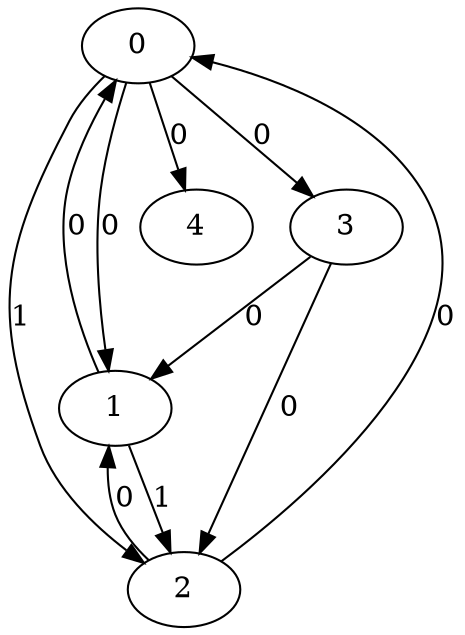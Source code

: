 // Source:3173 Canonical: -1 0 1 0 0 0 -1 1 -1 -1 0 0 -1 -1 -1 -1 0 0 -1 -1 -1 -1 -1 -1 -1
digraph HRA_from_3173_graph_000 {
  0 -> 1 [label="0"];
  0 -> 2 [label="1"];
  0 -> 3 [label="0"];
  1 -> 0 [label="0"];
  1 -> 2 [label="1"];
  2 -> 0 [label="0"];
  2 -> 1 [label="0"];
  3 -> 1 [label="0"];
  3 -> 2 [label="0"];
  0 -> 4 [label="0"];
}

// Source:3173 Canonical: -1 0 1 0 0 0 -1 1 -1 -1 0 0 -1 -1 -1 -1 0 0 -1 -1 0 -1 -1 -1 -1
digraph HRA_from_3173_graph_001 {
  0 -> 1 [label="0"];
  0 -> 2 [label="1"];
  0 -> 3 [label="0"];
  1 -> 0 [label="0"];
  1 -> 2 [label="1"];
  2 -> 0 [label="0"];
  2 -> 1 [label="0"];
  3 -> 1 [label="0"];
  3 -> 2 [label="0"];
  0 -> 4 [label="0"];
  4 -> 0 [label="0"];
}

// Source:3173 Canonical: -1 0 1 0 -1 0 -1 1 -1 0 0 0 -1 -1 -1 -1 0 0 -1 -1 -1 -1 -1 -1 -1
digraph HRA_from_3173_graph_002 {
  0 -> 1 [label="0"];
  0 -> 2 [label="1"];
  0 -> 3 [label="0"];
  1 -> 0 [label="0"];
  1 -> 2 [label="1"];
  2 -> 0 [label="0"];
  2 -> 1 [label="0"];
  3 -> 1 [label="0"];
  3 -> 2 [label="0"];
  1 -> 4 [label="0"];
}

// Source:3173 Canonical: -1 0 1 0 0 0 -1 1 -1 0 0 0 -1 -1 -1 -1 0 0 -1 -1 -1 -1 -1 -1 -1
digraph HRA_from_3173_graph_003 {
  0 -> 1 [label="0"];
  0 -> 2 [label="1"];
  0 -> 3 [label="0"];
  1 -> 0 [label="0"];
  1 -> 2 [label="1"];
  2 -> 0 [label="0"];
  2 -> 1 [label="0"];
  3 -> 1 [label="0"];
  3 -> 2 [label="0"];
  0 -> 4 [label="0"];
  1 -> 4 [label="0"];
}

// Source:3173 Canonical: -1 0 1 0 -1 0 -1 1 -1 0 0 0 -1 -1 -1 -1 0 0 -1 -1 0 -1 -1 -1 -1
digraph HRA_from_3173_graph_004 {
  0 -> 1 [label="0"];
  0 -> 2 [label="1"];
  0 -> 3 [label="0"];
  1 -> 0 [label="0"];
  1 -> 2 [label="1"];
  2 -> 0 [label="0"];
  2 -> 1 [label="0"];
  3 -> 1 [label="0"];
  3 -> 2 [label="0"];
  4 -> 0 [label="0"];
  1 -> 4 [label="0"];
}

// Source:3173 Canonical: -1 0 1 0 0 0 -1 1 -1 0 0 0 -1 -1 -1 -1 0 0 -1 -1 0 -1 -1 -1 -1
digraph HRA_from_3173_graph_005 {
  0 -> 1 [label="0"];
  0 -> 2 [label="1"];
  0 -> 3 [label="0"];
  1 -> 0 [label="0"];
  1 -> 2 [label="1"];
  2 -> 0 [label="0"];
  2 -> 1 [label="0"];
  3 -> 1 [label="0"];
  3 -> 2 [label="0"];
  0 -> 4 [label="0"];
  4 -> 0 [label="0"];
  1 -> 4 [label="0"];
}

// Source:3173 Canonical: -1 0 1 0 0 0 -1 1 -1 -1 0 0 -1 -1 -1 -1 0 0 -1 -1 -1 0 -1 -1 -1
digraph HRA_from_3173_graph_006 {
  0 -> 1 [label="0"];
  0 -> 2 [label="1"];
  0 -> 3 [label="0"];
  1 -> 0 [label="0"];
  1 -> 2 [label="1"];
  2 -> 0 [label="0"];
  2 -> 1 [label="0"];
  3 -> 1 [label="0"];
  3 -> 2 [label="0"];
  0 -> 4 [label="0"];
  4 -> 1 [label="0"];
}

// Source:3173 Canonical: -1 0 1 0 0 0 -1 1 -1 -1 0 0 -1 -1 -1 -1 0 0 -1 -1 0 0 -1 -1 -1
digraph HRA_from_3173_graph_007 {
  0 -> 1 [label="0"];
  0 -> 2 [label="1"];
  0 -> 3 [label="0"];
  1 -> 0 [label="0"];
  1 -> 2 [label="1"];
  2 -> 0 [label="0"];
  2 -> 1 [label="0"];
  3 -> 1 [label="0"];
  3 -> 2 [label="0"];
  0 -> 4 [label="0"];
  4 -> 0 [label="0"];
  4 -> 1 [label="0"];
}

// Source:3173 Canonical: -1 0 1 0 -1 0 -1 1 -1 0 0 0 -1 -1 -1 -1 0 0 -1 -1 -1 0 -1 -1 -1
digraph HRA_from_3173_graph_008 {
  0 -> 1 [label="0"];
  0 -> 2 [label="1"];
  0 -> 3 [label="0"];
  1 -> 0 [label="0"];
  1 -> 2 [label="1"];
  2 -> 0 [label="0"];
  2 -> 1 [label="0"];
  3 -> 1 [label="0"];
  3 -> 2 [label="0"];
  1 -> 4 [label="0"];
  4 -> 1 [label="0"];
}

// Source:3173 Canonical: -1 0 1 0 0 0 -1 1 -1 0 0 0 -1 -1 -1 -1 0 0 -1 -1 -1 0 -1 -1 -1
digraph HRA_from_3173_graph_009 {
  0 -> 1 [label="0"];
  0 -> 2 [label="1"];
  0 -> 3 [label="0"];
  1 -> 0 [label="0"];
  1 -> 2 [label="1"];
  2 -> 0 [label="0"];
  2 -> 1 [label="0"];
  3 -> 1 [label="0"];
  3 -> 2 [label="0"];
  0 -> 4 [label="0"];
  1 -> 4 [label="0"];
  4 -> 1 [label="0"];
}

// Source:3173 Canonical: -1 0 1 0 -1 0 -1 1 -1 0 0 0 -1 -1 -1 -1 0 0 -1 -1 0 0 -1 -1 -1
digraph HRA_from_3173_graph_010 {
  0 -> 1 [label="0"];
  0 -> 2 [label="1"];
  0 -> 3 [label="0"];
  1 -> 0 [label="0"];
  1 -> 2 [label="1"];
  2 -> 0 [label="0"];
  2 -> 1 [label="0"];
  3 -> 1 [label="0"];
  3 -> 2 [label="0"];
  4 -> 0 [label="0"];
  1 -> 4 [label="0"];
  4 -> 1 [label="0"];
}

// Source:3173 Canonical: -1 0 1 0 0 0 -1 1 -1 0 0 0 -1 -1 -1 -1 0 0 -1 -1 0 0 -1 -1 -1
digraph HRA_from_3173_graph_011 {
  0 -> 1 [label="0"];
  0 -> 2 [label="1"];
  0 -> 3 [label="0"];
  1 -> 0 [label="0"];
  1 -> 2 [label="1"];
  2 -> 0 [label="0"];
  2 -> 1 [label="0"];
  3 -> 1 [label="0"];
  3 -> 2 [label="0"];
  0 -> 4 [label="0"];
  4 -> 0 [label="0"];
  1 -> 4 [label="0"];
  4 -> 1 [label="0"];
}

// Source:3173 Canonical: -1 0 1 0 -1 0 -1 1 -1 -1 0 0 -1 -1 0 -1 0 0 -1 -1 -1 -1 -1 -1 -1
digraph HRA_from_3173_graph_012 {
  0 -> 1 [label="0"];
  0 -> 2 [label="1"];
  0 -> 3 [label="0"];
  1 -> 0 [label="0"];
  1 -> 2 [label="1"];
  2 -> 0 [label="0"];
  2 -> 1 [label="0"];
  3 -> 1 [label="0"];
  3 -> 2 [label="0"];
  2 -> 4 [label="0"];
}

// Source:3173 Canonical: -1 0 1 0 0 0 -1 1 -1 -1 0 0 -1 -1 0 -1 0 0 -1 -1 -1 -1 -1 -1 -1
digraph HRA_from_3173_graph_013 {
  0 -> 1 [label="0"];
  0 -> 2 [label="1"];
  0 -> 3 [label="0"];
  1 -> 0 [label="0"];
  1 -> 2 [label="1"];
  2 -> 0 [label="0"];
  2 -> 1 [label="0"];
  3 -> 1 [label="0"];
  3 -> 2 [label="0"];
  0 -> 4 [label="0"];
  2 -> 4 [label="0"];
}

// Source:3173 Canonical: -1 0 1 0 -1 0 -1 1 -1 -1 0 0 -1 -1 0 -1 0 0 -1 -1 0 -1 -1 -1 -1
digraph HRA_from_3173_graph_014 {
  0 -> 1 [label="0"];
  0 -> 2 [label="1"];
  0 -> 3 [label="0"];
  1 -> 0 [label="0"];
  1 -> 2 [label="1"];
  2 -> 0 [label="0"];
  2 -> 1 [label="0"];
  3 -> 1 [label="0"];
  3 -> 2 [label="0"];
  4 -> 0 [label="0"];
  2 -> 4 [label="0"];
}

// Source:3173 Canonical: -1 0 1 0 0 0 -1 1 -1 -1 0 0 -1 -1 0 -1 0 0 -1 -1 0 -1 -1 -1 -1
digraph HRA_from_3173_graph_015 {
  0 -> 1 [label="0"];
  0 -> 2 [label="1"];
  0 -> 3 [label="0"];
  1 -> 0 [label="0"];
  1 -> 2 [label="1"];
  2 -> 0 [label="0"];
  2 -> 1 [label="0"];
  3 -> 1 [label="0"];
  3 -> 2 [label="0"];
  0 -> 4 [label="0"];
  4 -> 0 [label="0"];
  2 -> 4 [label="0"];
}

// Source:3173 Canonical: -1 0 1 0 -1 0 -1 1 -1 0 0 0 -1 -1 0 -1 0 0 -1 -1 -1 -1 -1 -1 -1
digraph HRA_from_3173_graph_016 {
  0 -> 1 [label="0"];
  0 -> 2 [label="1"];
  0 -> 3 [label="0"];
  1 -> 0 [label="0"];
  1 -> 2 [label="1"];
  2 -> 0 [label="0"];
  2 -> 1 [label="0"];
  3 -> 1 [label="0"];
  3 -> 2 [label="0"];
  1 -> 4 [label="0"];
  2 -> 4 [label="0"];
}

// Source:3173 Canonical: -1 0 1 0 0 0 -1 1 -1 0 0 0 -1 -1 0 -1 0 0 -1 -1 -1 -1 -1 -1 -1
digraph HRA_from_3173_graph_017 {
  0 -> 1 [label="0"];
  0 -> 2 [label="1"];
  0 -> 3 [label="0"];
  1 -> 0 [label="0"];
  1 -> 2 [label="1"];
  2 -> 0 [label="0"];
  2 -> 1 [label="0"];
  3 -> 1 [label="0"];
  3 -> 2 [label="0"];
  0 -> 4 [label="0"];
  1 -> 4 [label="0"];
  2 -> 4 [label="0"];
}

// Source:3173 Canonical: -1 0 1 0 -1 0 -1 1 -1 0 0 0 -1 -1 0 -1 0 0 -1 -1 0 -1 -1 -1 -1
digraph HRA_from_3173_graph_018 {
  0 -> 1 [label="0"];
  0 -> 2 [label="1"];
  0 -> 3 [label="0"];
  1 -> 0 [label="0"];
  1 -> 2 [label="1"];
  2 -> 0 [label="0"];
  2 -> 1 [label="0"];
  3 -> 1 [label="0"];
  3 -> 2 [label="0"];
  4 -> 0 [label="0"];
  1 -> 4 [label="0"];
  2 -> 4 [label="0"];
}

// Source:3173 Canonical: -1 0 1 0 0 0 -1 1 -1 0 0 0 -1 -1 0 -1 0 0 -1 -1 0 -1 -1 -1 -1
digraph HRA_from_3173_graph_019 {
  0 -> 1 [label="0"];
  0 -> 2 [label="1"];
  0 -> 3 [label="0"];
  1 -> 0 [label="0"];
  1 -> 2 [label="1"];
  2 -> 0 [label="0"];
  2 -> 1 [label="0"];
  3 -> 1 [label="0"];
  3 -> 2 [label="0"];
  0 -> 4 [label="0"];
  4 -> 0 [label="0"];
  1 -> 4 [label="0"];
  2 -> 4 [label="0"];
}

// Source:3173 Canonical: -1 0 1 0 -1 0 -1 1 -1 -1 0 0 -1 -1 0 -1 0 0 -1 -1 -1 0 -1 -1 -1
digraph HRA_from_3173_graph_020 {
  0 -> 1 [label="0"];
  0 -> 2 [label="1"];
  0 -> 3 [label="0"];
  1 -> 0 [label="0"];
  1 -> 2 [label="1"];
  2 -> 0 [label="0"];
  2 -> 1 [label="0"];
  3 -> 1 [label="0"];
  3 -> 2 [label="0"];
  4 -> 1 [label="0"];
  2 -> 4 [label="0"];
}

// Source:3173 Canonical: -1 0 1 0 0 0 -1 1 -1 -1 0 0 -1 -1 0 -1 0 0 -1 -1 -1 0 -1 -1 -1
digraph HRA_from_3173_graph_021 {
  0 -> 1 [label="0"];
  0 -> 2 [label="1"];
  0 -> 3 [label="0"];
  1 -> 0 [label="0"];
  1 -> 2 [label="1"];
  2 -> 0 [label="0"];
  2 -> 1 [label="0"];
  3 -> 1 [label="0"];
  3 -> 2 [label="0"];
  0 -> 4 [label="0"];
  4 -> 1 [label="0"];
  2 -> 4 [label="0"];
}

// Source:3173 Canonical: -1 0 1 0 -1 0 -1 1 -1 -1 0 0 -1 -1 0 -1 0 0 -1 -1 0 0 -1 -1 -1
digraph HRA_from_3173_graph_022 {
  0 -> 1 [label="0"];
  0 -> 2 [label="1"];
  0 -> 3 [label="0"];
  1 -> 0 [label="0"];
  1 -> 2 [label="1"];
  2 -> 0 [label="0"];
  2 -> 1 [label="0"];
  3 -> 1 [label="0"];
  3 -> 2 [label="0"];
  4 -> 0 [label="0"];
  4 -> 1 [label="0"];
  2 -> 4 [label="0"];
}

// Source:3173 Canonical: -1 0 1 0 0 0 -1 1 -1 -1 0 0 -1 -1 0 -1 0 0 -1 -1 0 0 -1 -1 -1
digraph HRA_from_3173_graph_023 {
  0 -> 1 [label="0"];
  0 -> 2 [label="1"];
  0 -> 3 [label="0"];
  1 -> 0 [label="0"];
  1 -> 2 [label="1"];
  2 -> 0 [label="0"];
  2 -> 1 [label="0"];
  3 -> 1 [label="0"];
  3 -> 2 [label="0"];
  0 -> 4 [label="0"];
  4 -> 0 [label="0"];
  4 -> 1 [label="0"];
  2 -> 4 [label="0"];
}

// Source:3173 Canonical: -1 0 1 0 -1 0 -1 1 -1 0 0 0 -1 -1 0 -1 0 0 -1 -1 -1 0 -1 -1 -1
digraph HRA_from_3173_graph_024 {
  0 -> 1 [label="0"];
  0 -> 2 [label="1"];
  0 -> 3 [label="0"];
  1 -> 0 [label="0"];
  1 -> 2 [label="1"];
  2 -> 0 [label="0"];
  2 -> 1 [label="0"];
  3 -> 1 [label="0"];
  3 -> 2 [label="0"];
  1 -> 4 [label="0"];
  4 -> 1 [label="0"];
  2 -> 4 [label="0"];
}

// Source:3173 Canonical: -1 0 1 0 0 0 -1 1 -1 0 0 0 -1 -1 0 -1 0 0 -1 -1 -1 0 -1 -1 -1
digraph HRA_from_3173_graph_025 {
  0 -> 1 [label="0"];
  0 -> 2 [label="1"];
  0 -> 3 [label="0"];
  1 -> 0 [label="0"];
  1 -> 2 [label="1"];
  2 -> 0 [label="0"];
  2 -> 1 [label="0"];
  3 -> 1 [label="0"];
  3 -> 2 [label="0"];
  0 -> 4 [label="0"];
  1 -> 4 [label="0"];
  4 -> 1 [label="0"];
  2 -> 4 [label="0"];
}

// Source:3173 Canonical: -1 0 1 0 -1 0 -1 1 -1 0 0 0 -1 -1 0 -1 0 0 -1 -1 0 0 -1 -1 -1
digraph HRA_from_3173_graph_026 {
  0 -> 1 [label="0"];
  0 -> 2 [label="1"];
  0 -> 3 [label="0"];
  1 -> 0 [label="0"];
  1 -> 2 [label="1"];
  2 -> 0 [label="0"];
  2 -> 1 [label="0"];
  3 -> 1 [label="0"];
  3 -> 2 [label="0"];
  4 -> 0 [label="0"];
  1 -> 4 [label="0"];
  4 -> 1 [label="0"];
  2 -> 4 [label="0"];
}

// Source:3173 Canonical: -1 0 1 0 0 0 -1 1 -1 0 0 0 -1 -1 0 -1 0 0 -1 -1 0 0 -1 -1 -1
digraph HRA_from_3173_graph_027 {
  0 -> 1 [label="0"];
  0 -> 2 [label="1"];
  0 -> 3 [label="0"];
  1 -> 0 [label="0"];
  1 -> 2 [label="1"];
  2 -> 0 [label="0"];
  2 -> 1 [label="0"];
  3 -> 1 [label="0"];
  3 -> 2 [label="0"];
  0 -> 4 [label="0"];
  4 -> 0 [label="0"];
  1 -> 4 [label="0"];
  4 -> 1 [label="0"];
  2 -> 4 [label="0"];
}

// Source:3173 Canonical: -1 0 1 0 0 0 -1 1 -1 -1 0 0 -1 -1 -1 -1 0 0 -1 -1 -1 -1 0 -1 -1
digraph HRA_from_3173_graph_028 {
  0 -> 1 [label="0"];
  0 -> 2 [label="1"];
  0 -> 3 [label="0"];
  1 -> 0 [label="0"];
  1 -> 2 [label="1"];
  2 -> 0 [label="0"];
  2 -> 1 [label="0"];
  3 -> 1 [label="0"];
  3 -> 2 [label="0"];
  0 -> 4 [label="0"];
  4 -> 2 [label="0"];
}

// Source:3173 Canonical: -1 0 1 0 0 0 -1 1 -1 -1 0 0 -1 -1 -1 -1 0 0 -1 -1 0 -1 0 -1 -1
digraph HRA_from_3173_graph_029 {
  0 -> 1 [label="0"];
  0 -> 2 [label="1"];
  0 -> 3 [label="0"];
  1 -> 0 [label="0"];
  1 -> 2 [label="1"];
  2 -> 0 [label="0"];
  2 -> 1 [label="0"];
  3 -> 1 [label="0"];
  3 -> 2 [label="0"];
  0 -> 4 [label="0"];
  4 -> 0 [label="0"];
  4 -> 2 [label="0"];
}

// Source:3173 Canonical: -1 0 1 0 -1 0 -1 1 -1 0 0 0 -1 -1 -1 -1 0 0 -1 -1 -1 -1 0 -1 -1
digraph HRA_from_3173_graph_030 {
  0 -> 1 [label="0"];
  0 -> 2 [label="1"];
  0 -> 3 [label="0"];
  1 -> 0 [label="0"];
  1 -> 2 [label="1"];
  2 -> 0 [label="0"];
  2 -> 1 [label="0"];
  3 -> 1 [label="0"];
  3 -> 2 [label="0"];
  1 -> 4 [label="0"];
  4 -> 2 [label="0"];
}

// Source:3173 Canonical: -1 0 1 0 0 0 -1 1 -1 0 0 0 -1 -1 -1 -1 0 0 -1 -1 -1 -1 0 -1 -1
digraph HRA_from_3173_graph_031 {
  0 -> 1 [label="0"];
  0 -> 2 [label="1"];
  0 -> 3 [label="0"];
  1 -> 0 [label="0"];
  1 -> 2 [label="1"];
  2 -> 0 [label="0"];
  2 -> 1 [label="0"];
  3 -> 1 [label="0"];
  3 -> 2 [label="0"];
  0 -> 4 [label="0"];
  1 -> 4 [label="0"];
  4 -> 2 [label="0"];
}

// Source:3173 Canonical: -1 0 1 0 -1 0 -1 1 -1 0 0 0 -1 -1 -1 -1 0 0 -1 -1 0 -1 0 -1 -1
digraph HRA_from_3173_graph_032 {
  0 -> 1 [label="0"];
  0 -> 2 [label="1"];
  0 -> 3 [label="0"];
  1 -> 0 [label="0"];
  1 -> 2 [label="1"];
  2 -> 0 [label="0"];
  2 -> 1 [label="0"];
  3 -> 1 [label="0"];
  3 -> 2 [label="0"];
  4 -> 0 [label="0"];
  1 -> 4 [label="0"];
  4 -> 2 [label="0"];
}

// Source:3173 Canonical: -1 0 1 0 0 0 -1 1 -1 0 0 0 -1 -1 -1 -1 0 0 -1 -1 0 -1 0 -1 -1
digraph HRA_from_3173_graph_033 {
  0 -> 1 [label="0"];
  0 -> 2 [label="1"];
  0 -> 3 [label="0"];
  1 -> 0 [label="0"];
  1 -> 2 [label="1"];
  2 -> 0 [label="0"];
  2 -> 1 [label="0"];
  3 -> 1 [label="0"];
  3 -> 2 [label="0"];
  0 -> 4 [label="0"];
  4 -> 0 [label="0"];
  1 -> 4 [label="0"];
  4 -> 2 [label="0"];
}

// Source:3173 Canonical: -1 0 1 0 0 0 -1 1 -1 -1 0 0 -1 -1 -1 -1 0 0 -1 -1 -1 0 0 -1 -1
digraph HRA_from_3173_graph_034 {
  0 -> 1 [label="0"];
  0 -> 2 [label="1"];
  0 -> 3 [label="0"];
  1 -> 0 [label="0"];
  1 -> 2 [label="1"];
  2 -> 0 [label="0"];
  2 -> 1 [label="0"];
  3 -> 1 [label="0"];
  3 -> 2 [label="0"];
  0 -> 4 [label="0"];
  4 -> 1 [label="0"];
  4 -> 2 [label="0"];
}

// Source:3173 Canonical: -1 0 1 0 0 0 -1 1 -1 -1 0 0 -1 -1 -1 -1 0 0 -1 -1 0 0 0 -1 -1
digraph HRA_from_3173_graph_035 {
  0 -> 1 [label="0"];
  0 -> 2 [label="1"];
  0 -> 3 [label="0"];
  1 -> 0 [label="0"];
  1 -> 2 [label="1"];
  2 -> 0 [label="0"];
  2 -> 1 [label="0"];
  3 -> 1 [label="0"];
  3 -> 2 [label="0"];
  0 -> 4 [label="0"];
  4 -> 0 [label="0"];
  4 -> 1 [label="0"];
  4 -> 2 [label="0"];
}

// Source:3173 Canonical: -1 0 1 0 -1 0 -1 1 -1 0 0 0 -1 -1 -1 -1 0 0 -1 -1 -1 0 0 -1 -1
digraph HRA_from_3173_graph_036 {
  0 -> 1 [label="0"];
  0 -> 2 [label="1"];
  0 -> 3 [label="0"];
  1 -> 0 [label="0"];
  1 -> 2 [label="1"];
  2 -> 0 [label="0"];
  2 -> 1 [label="0"];
  3 -> 1 [label="0"];
  3 -> 2 [label="0"];
  1 -> 4 [label="0"];
  4 -> 1 [label="0"];
  4 -> 2 [label="0"];
}

// Source:3173 Canonical: -1 0 1 0 0 0 -1 1 -1 0 0 0 -1 -1 -1 -1 0 0 -1 -1 -1 0 0 -1 -1
digraph HRA_from_3173_graph_037 {
  0 -> 1 [label="0"];
  0 -> 2 [label="1"];
  0 -> 3 [label="0"];
  1 -> 0 [label="0"];
  1 -> 2 [label="1"];
  2 -> 0 [label="0"];
  2 -> 1 [label="0"];
  3 -> 1 [label="0"];
  3 -> 2 [label="0"];
  0 -> 4 [label="0"];
  1 -> 4 [label="0"];
  4 -> 1 [label="0"];
  4 -> 2 [label="0"];
}

// Source:3173 Canonical: -1 0 1 0 -1 0 -1 1 -1 0 0 0 -1 -1 -1 -1 0 0 -1 -1 0 0 0 -1 -1
digraph HRA_from_3173_graph_038 {
  0 -> 1 [label="0"];
  0 -> 2 [label="1"];
  0 -> 3 [label="0"];
  1 -> 0 [label="0"];
  1 -> 2 [label="1"];
  2 -> 0 [label="0"];
  2 -> 1 [label="0"];
  3 -> 1 [label="0"];
  3 -> 2 [label="0"];
  4 -> 0 [label="0"];
  1 -> 4 [label="0"];
  4 -> 1 [label="0"];
  4 -> 2 [label="0"];
}

// Source:3173 Canonical: -1 0 1 0 0 0 -1 1 -1 0 0 0 -1 -1 -1 -1 0 0 -1 -1 0 0 0 -1 -1
digraph HRA_from_3173_graph_039 {
  0 -> 1 [label="0"];
  0 -> 2 [label="1"];
  0 -> 3 [label="0"];
  1 -> 0 [label="0"];
  1 -> 2 [label="1"];
  2 -> 0 [label="0"];
  2 -> 1 [label="0"];
  3 -> 1 [label="0"];
  3 -> 2 [label="0"];
  0 -> 4 [label="0"];
  4 -> 0 [label="0"];
  1 -> 4 [label="0"];
  4 -> 1 [label="0"];
  4 -> 2 [label="0"];
}

// Source:3173 Canonical: -1 0 1 0 -1 0 -1 1 -1 -1 0 0 -1 -1 0 -1 0 0 -1 -1 -1 -1 0 -1 -1
digraph HRA_from_3173_graph_040 {
  0 -> 1 [label="0"];
  0 -> 2 [label="1"];
  0 -> 3 [label="0"];
  1 -> 0 [label="0"];
  1 -> 2 [label="1"];
  2 -> 0 [label="0"];
  2 -> 1 [label="0"];
  3 -> 1 [label="0"];
  3 -> 2 [label="0"];
  2 -> 4 [label="0"];
  4 -> 2 [label="0"];
}

// Source:3173 Canonical: -1 0 1 0 0 0 -1 1 -1 -1 0 0 -1 -1 0 -1 0 0 -1 -1 -1 -1 0 -1 -1
digraph HRA_from_3173_graph_041 {
  0 -> 1 [label="0"];
  0 -> 2 [label="1"];
  0 -> 3 [label="0"];
  1 -> 0 [label="0"];
  1 -> 2 [label="1"];
  2 -> 0 [label="0"];
  2 -> 1 [label="0"];
  3 -> 1 [label="0"];
  3 -> 2 [label="0"];
  0 -> 4 [label="0"];
  2 -> 4 [label="0"];
  4 -> 2 [label="0"];
}

// Source:3173 Canonical: -1 0 1 0 -1 0 -1 1 -1 -1 0 0 -1 -1 0 -1 0 0 -1 -1 0 -1 0 -1 -1
digraph HRA_from_3173_graph_042 {
  0 -> 1 [label="0"];
  0 -> 2 [label="1"];
  0 -> 3 [label="0"];
  1 -> 0 [label="0"];
  1 -> 2 [label="1"];
  2 -> 0 [label="0"];
  2 -> 1 [label="0"];
  3 -> 1 [label="0"];
  3 -> 2 [label="0"];
  4 -> 0 [label="0"];
  2 -> 4 [label="0"];
  4 -> 2 [label="0"];
}

// Source:3173 Canonical: -1 0 1 0 0 0 -1 1 -1 -1 0 0 -1 -1 0 -1 0 0 -1 -1 0 -1 0 -1 -1
digraph HRA_from_3173_graph_043 {
  0 -> 1 [label="0"];
  0 -> 2 [label="1"];
  0 -> 3 [label="0"];
  1 -> 0 [label="0"];
  1 -> 2 [label="1"];
  2 -> 0 [label="0"];
  2 -> 1 [label="0"];
  3 -> 1 [label="0"];
  3 -> 2 [label="0"];
  0 -> 4 [label="0"];
  4 -> 0 [label="0"];
  2 -> 4 [label="0"];
  4 -> 2 [label="0"];
}

// Source:3173 Canonical: -1 0 1 0 -1 0 -1 1 -1 0 0 0 -1 -1 0 -1 0 0 -1 -1 -1 -1 0 -1 -1
digraph HRA_from_3173_graph_044 {
  0 -> 1 [label="0"];
  0 -> 2 [label="1"];
  0 -> 3 [label="0"];
  1 -> 0 [label="0"];
  1 -> 2 [label="1"];
  2 -> 0 [label="0"];
  2 -> 1 [label="0"];
  3 -> 1 [label="0"];
  3 -> 2 [label="0"];
  1 -> 4 [label="0"];
  2 -> 4 [label="0"];
  4 -> 2 [label="0"];
}

// Source:3173 Canonical: -1 0 1 0 0 0 -1 1 -1 0 0 0 -1 -1 0 -1 0 0 -1 -1 -1 -1 0 -1 -1
digraph HRA_from_3173_graph_045 {
  0 -> 1 [label="0"];
  0 -> 2 [label="1"];
  0 -> 3 [label="0"];
  1 -> 0 [label="0"];
  1 -> 2 [label="1"];
  2 -> 0 [label="0"];
  2 -> 1 [label="0"];
  3 -> 1 [label="0"];
  3 -> 2 [label="0"];
  0 -> 4 [label="0"];
  1 -> 4 [label="0"];
  2 -> 4 [label="0"];
  4 -> 2 [label="0"];
}

// Source:3173 Canonical: -1 0 1 0 -1 0 -1 1 -1 0 0 0 -1 -1 0 -1 0 0 -1 -1 0 -1 0 -1 -1
digraph HRA_from_3173_graph_046 {
  0 -> 1 [label="0"];
  0 -> 2 [label="1"];
  0 -> 3 [label="0"];
  1 -> 0 [label="0"];
  1 -> 2 [label="1"];
  2 -> 0 [label="0"];
  2 -> 1 [label="0"];
  3 -> 1 [label="0"];
  3 -> 2 [label="0"];
  4 -> 0 [label="0"];
  1 -> 4 [label="0"];
  2 -> 4 [label="0"];
  4 -> 2 [label="0"];
}

// Source:3173 Canonical: -1 0 1 0 0 0 -1 1 -1 0 0 0 -1 -1 0 -1 0 0 -1 -1 0 -1 0 -1 -1
digraph HRA_from_3173_graph_047 {
  0 -> 1 [label="0"];
  0 -> 2 [label="1"];
  0 -> 3 [label="0"];
  1 -> 0 [label="0"];
  1 -> 2 [label="1"];
  2 -> 0 [label="0"];
  2 -> 1 [label="0"];
  3 -> 1 [label="0"];
  3 -> 2 [label="0"];
  0 -> 4 [label="0"];
  4 -> 0 [label="0"];
  1 -> 4 [label="0"];
  2 -> 4 [label="0"];
  4 -> 2 [label="0"];
}

// Source:3173 Canonical: -1 0 1 0 -1 0 -1 1 -1 -1 0 0 -1 -1 0 -1 0 0 -1 -1 -1 0 0 -1 -1
digraph HRA_from_3173_graph_048 {
  0 -> 1 [label="0"];
  0 -> 2 [label="1"];
  0 -> 3 [label="0"];
  1 -> 0 [label="0"];
  1 -> 2 [label="1"];
  2 -> 0 [label="0"];
  2 -> 1 [label="0"];
  3 -> 1 [label="0"];
  3 -> 2 [label="0"];
  4 -> 1 [label="0"];
  2 -> 4 [label="0"];
  4 -> 2 [label="0"];
}

// Source:3173 Canonical: -1 0 1 0 0 0 -1 1 -1 -1 0 0 -1 -1 0 -1 0 0 -1 -1 -1 0 0 -1 -1
digraph HRA_from_3173_graph_049 {
  0 -> 1 [label="0"];
  0 -> 2 [label="1"];
  0 -> 3 [label="0"];
  1 -> 0 [label="0"];
  1 -> 2 [label="1"];
  2 -> 0 [label="0"];
  2 -> 1 [label="0"];
  3 -> 1 [label="0"];
  3 -> 2 [label="0"];
  0 -> 4 [label="0"];
  4 -> 1 [label="0"];
  2 -> 4 [label="0"];
  4 -> 2 [label="0"];
}

// Source:3173 Canonical: -1 0 1 0 -1 0 -1 1 -1 -1 0 0 -1 -1 0 -1 0 0 -1 -1 0 0 0 -1 -1
digraph HRA_from_3173_graph_050 {
  0 -> 1 [label="0"];
  0 -> 2 [label="1"];
  0 -> 3 [label="0"];
  1 -> 0 [label="0"];
  1 -> 2 [label="1"];
  2 -> 0 [label="0"];
  2 -> 1 [label="0"];
  3 -> 1 [label="0"];
  3 -> 2 [label="0"];
  4 -> 0 [label="0"];
  4 -> 1 [label="0"];
  2 -> 4 [label="0"];
  4 -> 2 [label="0"];
}

// Source:3173 Canonical: -1 0 1 0 0 0 -1 1 -1 -1 0 0 -1 -1 0 -1 0 0 -1 -1 0 0 0 -1 -1
digraph HRA_from_3173_graph_051 {
  0 -> 1 [label="0"];
  0 -> 2 [label="1"];
  0 -> 3 [label="0"];
  1 -> 0 [label="0"];
  1 -> 2 [label="1"];
  2 -> 0 [label="0"];
  2 -> 1 [label="0"];
  3 -> 1 [label="0"];
  3 -> 2 [label="0"];
  0 -> 4 [label="0"];
  4 -> 0 [label="0"];
  4 -> 1 [label="0"];
  2 -> 4 [label="0"];
  4 -> 2 [label="0"];
}

// Source:3173 Canonical: -1 0 1 0 -1 0 -1 1 -1 0 0 0 -1 -1 0 -1 0 0 -1 -1 -1 0 0 -1 -1
digraph HRA_from_3173_graph_052 {
  0 -> 1 [label="0"];
  0 -> 2 [label="1"];
  0 -> 3 [label="0"];
  1 -> 0 [label="0"];
  1 -> 2 [label="1"];
  2 -> 0 [label="0"];
  2 -> 1 [label="0"];
  3 -> 1 [label="0"];
  3 -> 2 [label="0"];
  1 -> 4 [label="0"];
  4 -> 1 [label="0"];
  2 -> 4 [label="0"];
  4 -> 2 [label="0"];
}

// Source:3173 Canonical: -1 0 1 0 0 0 -1 1 -1 0 0 0 -1 -1 0 -1 0 0 -1 -1 -1 0 0 -1 -1
digraph HRA_from_3173_graph_053 {
  0 -> 1 [label="0"];
  0 -> 2 [label="1"];
  0 -> 3 [label="0"];
  1 -> 0 [label="0"];
  1 -> 2 [label="1"];
  2 -> 0 [label="0"];
  2 -> 1 [label="0"];
  3 -> 1 [label="0"];
  3 -> 2 [label="0"];
  0 -> 4 [label="0"];
  1 -> 4 [label="0"];
  4 -> 1 [label="0"];
  2 -> 4 [label="0"];
  4 -> 2 [label="0"];
}

// Source:3173 Canonical: -1 0 1 0 -1 0 -1 1 -1 0 0 0 -1 -1 0 -1 0 0 -1 -1 0 0 0 -1 -1
digraph HRA_from_3173_graph_054 {
  0 -> 1 [label="0"];
  0 -> 2 [label="1"];
  0 -> 3 [label="0"];
  1 -> 0 [label="0"];
  1 -> 2 [label="1"];
  2 -> 0 [label="0"];
  2 -> 1 [label="0"];
  3 -> 1 [label="0"];
  3 -> 2 [label="0"];
  4 -> 0 [label="0"];
  1 -> 4 [label="0"];
  4 -> 1 [label="0"];
  2 -> 4 [label="0"];
  4 -> 2 [label="0"];
}

// Source:3173 Canonical: -1 0 1 0 0 0 -1 1 -1 0 0 0 -1 -1 0 -1 0 0 -1 -1 0 0 0 -1 -1
digraph HRA_from_3173_graph_055 {
  0 -> 1 [label="0"];
  0 -> 2 [label="1"];
  0 -> 3 [label="0"];
  1 -> 0 [label="0"];
  1 -> 2 [label="1"];
  2 -> 0 [label="0"];
  2 -> 1 [label="0"];
  3 -> 1 [label="0"];
  3 -> 2 [label="0"];
  0 -> 4 [label="0"];
  4 -> 0 [label="0"];
  1 -> 4 [label="0"];
  4 -> 1 [label="0"];
  2 -> 4 [label="0"];
  4 -> 2 [label="0"];
}

// Source:3173 Canonical: -1 0 1 0 -1 0 -1 1 -1 -1 0 0 -1 -1 -1 -1 0 0 -1 0 -1 -1 -1 -1 -1
digraph HRA_from_3173_graph_056 {
  0 -> 1 [label="0"];
  0 -> 2 [label="1"];
  0 -> 3 [label="0"];
  1 -> 0 [label="0"];
  1 -> 2 [label="1"];
  2 -> 0 [label="0"];
  2 -> 1 [label="0"];
  3 -> 1 [label="0"];
  3 -> 2 [label="0"];
  3 -> 4 [label="0"];
}

// Source:3173 Canonical: -1 0 1 0 0 0 -1 1 -1 -1 0 0 -1 -1 -1 -1 0 0 -1 0 -1 -1 -1 -1 -1
digraph HRA_from_3173_graph_057 {
  0 -> 1 [label="0"];
  0 -> 2 [label="1"];
  0 -> 3 [label="0"];
  1 -> 0 [label="0"];
  1 -> 2 [label="1"];
  2 -> 0 [label="0"];
  2 -> 1 [label="0"];
  3 -> 1 [label="0"];
  3 -> 2 [label="0"];
  0 -> 4 [label="0"];
  3 -> 4 [label="0"];
}

// Source:3173 Canonical: -1 0 1 0 -1 0 -1 1 -1 -1 0 0 -1 -1 -1 -1 0 0 -1 0 0 -1 -1 -1 -1
digraph HRA_from_3173_graph_058 {
  0 -> 1 [label="0"];
  0 -> 2 [label="1"];
  0 -> 3 [label="0"];
  1 -> 0 [label="0"];
  1 -> 2 [label="1"];
  2 -> 0 [label="0"];
  2 -> 1 [label="0"];
  3 -> 1 [label="0"];
  3 -> 2 [label="0"];
  4 -> 0 [label="0"];
  3 -> 4 [label="0"];
}

// Source:3173 Canonical: -1 0 1 0 0 0 -1 1 -1 -1 0 0 -1 -1 -1 -1 0 0 -1 0 0 -1 -1 -1 -1
digraph HRA_from_3173_graph_059 {
  0 -> 1 [label="0"];
  0 -> 2 [label="1"];
  0 -> 3 [label="0"];
  1 -> 0 [label="0"];
  1 -> 2 [label="1"];
  2 -> 0 [label="0"];
  2 -> 1 [label="0"];
  3 -> 1 [label="0"];
  3 -> 2 [label="0"];
  0 -> 4 [label="0"];
  4 -> 0 [label="0"];
  3 -> 4 [label="0"];
}

// Source:3173 Canonical: -1 0 1 0 -1 0 -1 1 -1 0 0 0 -1 -1 -1 -1 0 0 -1 0 -1 -1 -1 -1 -1
digraph HRA_from_3173_graph_060 {
  0 -> 1 [label="0"];
  0 -> 2 [label="1"];
  0 -> 3 [label="0"];
  1 -> 0 [label="0"];
  1 -> 2 [label="1"];
  2 -> 0 [label="0"];
  2 -> 1 [label="0"];
  3 -> 1 [label="0"];
  3 -> 2 [label="0"];
  1 -> 4 [label="0"];
  3 -> 4 [label="0"];
}

// Source:3173 Canonical: -1 0 1 0 0 0 -1 1 -1 0 0 0 -1 -1 -1 -1 0 0 -1 0 -1 -1 -1 -1 -1
digraph HRA_from_3173_graph_061 {
  0 -> 1 [label="0"];
  0 -> 2 [label="1"];
  0 -> 3 [label="0"];
  1 -> 0 [label="0"];
  1 -> 2 [label="1"];
  2 -> 0 [label="0"];
  2 -> 1 [label="0"];
  3 -> 1 [label="0"];
  3 -> 2 [label="0"];
  0 -> 4 [label="0"];
  1 -> 4 [label="0"];
  3 -> 4 [label="0"];
}

// Source:3173 Canonical: -1 0 1 0 -1 0 -1 1 -1 0 0 0 -1 -1 -1 -1 0 0 -1 0 0 -1 -1 -1 -1
digraph HRA_from_3173_graph_062 {
  0 -> 1 [label="0"];
  0 -> 2 [label="1"];
  0 -> 3 [label="0"];
  1 -> 0 [label="0"];
  1 -> 2 [label="1"];
  2 -> 0 [label="0"];
  2 -> 1 [label="0"];
  3 -> 1 [label="0"];
  3 -> 2 [label="0"];
  4 -> 0 [label="0"];
  1 -> 4 [label="0"];
  3 -> 4 [label="0"];
}

// Source:3173 Canonical: -1 0 1 0 0 0 -1 1 -1 0 0 0 -1 -1 -1 -1 0 0 -1 0 0 -1 -1 -1 -1
digraph HRA_from_3173_graph_063 {
  0 -> 1 [label="0"];
  0 -> 2 [label="1"];
  0 -> 3 [label="0"];
  1 -> 0 [label="0"];
  1 -> 2 [label="1"];
  2 -> 0 [label="0"];
  2 -> 1 [label="0"];
  3 -> 1 [label="0"];
  3 -> 2 [label="0"];
  0 -> 4 [label="0"];
  4 -> 0 [label="0"];
  1 -> 4 [label="0"];
  3 -> 4 [label="0"];
}

// Source:3173 Canonical: -1 0 1 0 -1 0 -1 1 -1 -1 0 0 -1 -1 -1 -1 0 0 -1 0 -1 0 -1 -1 -1
digraph HRA_from_3173_graph_064 {
  0 -> 1 [label="0"];
  0 -> 2 [label="1"];
  0 -> 3 [label="0"];
  1 -> 0 [label="0"];
  1 -> 2 [label="1"];
  2 -> 0 [label="0"];
  2 -> 1 [label="0"];
  3 -> 1 [label="0"];
  3 -> 2 [label="0"];
  4 -> 1 [label="0"];
  3 -> 4 [label="0"];
}

// Source:3173 Canonical: -1 0 1 0 0 0 -1 1 -1 -1 0 0 -1 -1 -1 -1 0 0 -1 0 -1 0 -1 -1 -1
digraph HRA_from_3173_graph_065 {
  0 -> 1 [label="0"];
  0 -> 2 [label="1"];
  0 -> 3 [label="0"];
  1 -> 0 [label="0"];
  1 -> 2 [label="1"];
  2 -> 0 [label="0"];
  2 -> 1 [label="0"];
  3 -> 1 [label="0"];
  3 -> 2 [label="0"];
  0 -> 4 [label="0"];
  4 -> 1 [label="0"];
  3 -> 4 [label="0"];
}

// Source:3173 Canonical: -1 0 1 0 -1 0 -1 1 -1 -1 0 0 -1 -1 -1 -1 0 0 -1 0 0 0 -1 -1 -1
digraph HRA_from_3173_graph_066 {
  0 -> 1 [label="0"];
  0 -> 2 [label="1"];
  0 -> 3 [label="0"];
  1 -> 0 [label="0"];
  1 -> 2 [label="1"];
  2 -> 0 [label="0"];
  2 -> 1 [label="0"];
  3 -> 1 [label="0"];
  3 -> 2 [label="0"];
  4 -> 0 [label="0"];
  4 -> 1 [label="0"];
  3 -> 4 [label="0"];
}

// Source:3173 Canonical: -1 0 1 0 0 0 -1 1 -1 -1 0 0 -1 -1 -1 -1 0 0 -1 0 0 0 -1 -1 -1
digraph HRA_from_3173_graph_067 {
  0 -> 1 [label="0"];
  0 -> 2 [label="1"];
  0 -> 3 [label="0"];
  1 -> 0 [label="0"];
  1 -> 2 [label="1"];
  2 -> 0 [label="0"];
  2 -> 1 [label="0"];
  3 -> 1 [label="0"];
  3 -> 2 [label="0"];
  0 -> 4 [label="0"];
  4 -> 0 [label="0"];
  4 -> 1 [label="0"];
  3 -> 4 [label="0"];
}

// Source:3173 Canonical: -1 0 1 0 -1 0 -1 1 -1 0 0 0 -1 -1 -1 -1 0 0 -1 0 -1 0 -1 -1 -1
digraph HRA_from_3173_graph_068 {
  0 -> 1 [label="0"];
  0 -> 2 [label="1"];
  0 -> 3 [label="0"];
  1 -> 0 [label="0"];
  1 -> 2 [label="1"];
  2 -> 0 [label="0"];
  2 -> 1 [label="0"];
  3 -> 1 [label="0"];
  3 -> 2 [label="0"];
  1 -> 4 [label="0"];
  4 -> 1 [label="0"];
  3 -> 4 [label="0"];
}

// Source:3173 Canonical: -1 0 1 0 0 0 -1 1 -1 0 0 0 -1 -1 -1 -1 0 0 -1 0 -1 0 -1 -1 -1
digraph HRA_from_3173_graph_069 {
  0 -> 1 [label="0"];
  0 -> 2 [label="1"];
  0 -> 3 [label="0"];
  1 -> 0 [label="0"];
  1 -> 2 [label="1"];
  2 -> 0 [label="0"];
  2 -> 1 [label="0"];
  3 -> 1 [label="0"];
  3 -> 2 [label="0"];
  0 -> 4 [label="0"];
  1 -> 4 [label="0"];
  4 -> 1 [label="0"];
  3 -> 4 [label="0"];
}

// Source:3173 Canonical: -1 0 1 0 -1 0 -1 1 -1 0 0 0 -1 -1 -1 -1 0 0 -1 0 0 0 -1 -1 -1
digraph HRA_from_3173_graph_070 {
  0 -> 1 [label="0"];
  0 -> 2 [label="1"];
  0 -> 3 [label="0"];
  1 -> 0 [label="0"];
  1 -> 2 [label="1"];
  2 -> 0 [label="0"];
  2 -> 1 [label="0"];
  3 -> 1 [label="0"];
  3 -> 2 [label="0"];
  4 -> 0 [label="0"];
  1 -> 4 [label="0"];
  4 -> 1 [label="0"];
  3 -> 4 [label="0"];
}

// Source:3173 Canonical: -1 0 1 0 0 0 -1 1 -1 0 0 0 -1 -1 -1 -1 0 0 -1 0 0 0 -1 -1 -1
digraph HRA_from_3173_graph_071 {
  0 -> 1 [label="0"];
  0 -> 2 [label="1"];
  0 -> 3 [label="0"];
  1 -> 0 [label="0"];
  1 -> 2 [label="1"];
  2 -> 0 [label="0"];
  2 -> 1 [label="0"];
  3 -> 1 [label="0"];
  3 -> 2 [label="0"];
  0 -> 4 [label="0"];
  4 -> 0 [label="0"];
  1 -> 4 [label="0"];
  4 -> 1 [label="0"];
  3 -> 4 [label="0"];
}

// Source:3173 Canonical: -1 0 1 0 -1 0 -1 1 -1 -1 0 0 -1 -1 0 -1 0 0 -1 0 -1 -1 -1 -1 -1
digraph HRA_from_3173_graph_072 {
  0 -> 1 [label="0"];
  0 -> 2 [label="1"];
  0 -> 3 [label="0"];
  1 -> 0 [label="0"];
  1 -> 2 [label="1"];
  2 -> 0 [label="0"];
  2 -> 1 [label="0"];
  3 -> 1 [label="0"];
  3 -> 2 [label="0"];
  2 -> 4 [label="0"];
  3 -> 4 [label="0"];
}

// Source:3173 Canonical: -1 0 1 0 0 0 -1 1 -1 -1 0 0 -1 -1 0 -1 0 0 -1 0 -1 -1 -1 -1 -1
digraph HRA_from_3173_graph_073 {
  0 -> 1 [label="0"];
  0 -> 2 [label="1"];
  0 -> 3 [label="0"];
  1 -> 0 [label="0"];
  1 -> 2 [label="1"];
  2 -> 0 [label="0"];
  2 -> 1 [label="0"];
  3 -> 1 [label="0"];
  3 -> 2 [label="0"];
  0 -> 4 [label="0"];
  2 -> 4 [label="0"];
  3 -> 4 [label="0"];
}

// Source:3173 Canonical: -1 0 1 0 -1 0 -1 1 -1 -1 0 0 -1 -1 0 -1 0 0 -1 0 0 -1 -1 -1 -1
digraph HRA_from_3173_graph_074 {
  0 -> 1 [label="0"];
  0 -> 2 [label="1"];
  0 -> 3 [label="0"];
  1 -> 0 [label="0"];
  1 -> 2 [label="1"];
  2 -> 0 [label="0"];
  2 -> 1 [label="0"];
  3 -> 1 [label="0"];
  3 -> 2 [label="0"];
  4 -> 0 [label="0"];
  2 -> 4 [label="0"];
  3 -> 4 [label="0"];
}

// Source:3173 Canonical: -1 0 1 0 0 0 -1 1 -1 -1 0 0 -1 -1 0 -1 0 0 -1 0 0 -1 -1 -1 -1
digraph HRA_from_3173_graph_075 {
  0 -> 1 [label="0"];
  0 -> 2 [label="1"];
  0 -> 3 [label="0"];
  1 -> 0 [label="0"];
  1 -> 2 [label="1"];
  2 -> 0 [label="0"];
  2 -> 1 [label="0"];
  3 -> 1 [label="0"];
  3 -> 2 [label="0"];
  0 -> 4 [label="0"];
  4 -> 0 [label="0"];
  2 -> 4 [label="0"];
  3 -> 4 [label="0"];
}

// Source:3173 Canonical: -1 0 1 0 -1 0 -1 1 -1 0 0 0 -1 -1 0 -1 0 0 -1 0 -1 -1 -1 -1 -1
digraph HRA_from_3173_graph_076 {
  0 -> 1 [label="0"];
  0 -> 2 [label="1"];
  0 -> 3 [label="0"];
  1 -> 0 [label="0"];
  1 -> 2 [label="1"];
  2 -> 0 [label="0"];
  2 -> 1 [label="0"];
  3 -> 1 [label="0"];
  3 -> 2 [label="0"];
  1 -> 4 [label="0"];
  2 -> 4 [label="0"];
  3 -> 4 [label="0"];
}

// Source:3173 Canonical: -1 0 1 0 0 0 -1 1 -1 0 0 0 -1 -1 0 -1 0 0 -1 0 -1 -1 -1 -1 -1
digraph HRA_from_3173_graph_077 {
  0 -> 1 [label="0"];
  0 -> 2 [label="1"];
  0 -> 3 [label="0"];
  1 -> 0 [label="0"];
  1 -> 2 [label="1"];
  2 -> 0 [label="0"];
  2 -> 1 [label="0"];
  3 -> 1 [label="0"];
  3 -> 2 [label="0"];
  0 -> 4 [label="0"];
  1 -> 4 [label="0"];
  2 -> 4 [label="0"];
  3 -> 4 [label="0"];
}

// Source:3173 Canonical: -1 0 1 0 -1 0 -1 1 -1 0 0 0 -1 -1 0 -1 0 0 -1 0 0 -1 -1 -1 -1
digraph HRA_from_3173_graph_078 {
  0 -> 1 [label="0"];
  0 -> 2 [label="1"];
  0 -> 3 [label="0"];
  1 -> 0 [label="0"];
  1 -> 2 [label="1"];
  2 -> 0 [label="0"];
  2 -> 1 [label="0"];
  3 -> 1 [label="0"];
  3 -> 2 [label="0"];
  4 -> 0 [label="0"];
  1 -> 4 [label="0"];
  2 -> 4 [label="0"];
  3 -> 4 [label="0"];
}

// Source:3173 Canonical: -1 0 1 0 0 0 -1 1 -1 0 0 0 -1 -1 0 -1 0 0 -1 0 0 -1 -1 -1 -1
digraph HRA_from_3173_graph_079 {
  0 -> 1 [label="0"];
  0 -> 2 [label="1"];
  0 -> 3 [label="0"];
  1 -> 0 [label="0"];
  1 -> 2 [label="1"];
  2 -> 0 [label="0"];
  2 -> 1 [label="0"];
  3 -> 1 [label="0"];
  3 -> 2 [label="0"];
  0 -> 4 [label="0"];
  4 -> 0 [label="0"];
  1 -> 4 [label="0"];
  2 -> 4 [label="0"];
  3 -> 4 [label="0"];
}

// Source:3173 Canonical: -1 0 1 0 -1 0 -1 1 -1 -1 0 0 -1 -1 0 -1 0 0 -1 0 -1 0 -1 -1 -1
digraph HRA_from_3173_graph_080 {
  0 -> 1 [label="0"];
  0 -> 2 [label="1"];
  0 -> 3 [label="0"];
  1 -> 0 [label="0"];
  1 -> 2 [label="1"];
  2 -> 0 [label="0"];
  2 -> 1 [label="0"];
  3 -> 1 [label="0"];
  3 -> 2 [label="0"];
  4 -> 1 [label="0"];
  2 -> 4 [label="0"];
  3 -> 4 [label="0"];
}

// Source:3173 Canonical: -1 0 1 0 0 0 -1 1 -1 -1 0 0 -1 -1 0 -1 0 0 -1 0 -1 0 -1 -1 -1
digraph HRA_from_3173_graph_081 {
  0 -> 1 [label="0"];
  0 -> 2 [label="1"];
  0 -> 3 [label="0"];
  1 -> 0 [label="0"];
  1 -> 2 [label="1"];
  2 -> 0 [label="0"];
  2 -> 1 [label="0"];
  3 -> 1 [label="0"];
  3 -> 2 [label="0"];
  0 -> 4 [label="0"];
  4 -> 1 [label="0"];
  2 -> 4 [label="0"];
  3 -> 4 [label="0"];
}

// Source:3173 Canonical: -1 0 1 0 -1 0 -1 1 -1 -1 0 0 -1 -1 0 -1 0 0 -1 0 0 0 -1 -1 -1
digraph HRA_from_3173_graph_082 {
  0 -> 1 [label="0"];
  0 -> 2 [label="1"];
  0 -> 3 [label="0"];
  1 -> 0 [label="0"];
  1 -> 2 [label="1"];
  2 -> 0 [label="0"];
  2 -> 1 [label="0"];
  3 -> 1 [label="0"];
  3 -> 2 [label="0"];
  4 -> 0 [label="0"];
  4 -> 1 [label="0"];
  2 -> 4 [label="0"];
  3 -> 4 [label="0"];
}

// Source:3173 Canonical: -1 0 1 0 0 0 -1 1 -1 -1 0 0 -1 -1 0 -1 0 0 -1 0 0 0 -1 -1 -1
digraph HRA_from_3173_graph_083 {
  0 -> 1 [label="0"];
  0 -> 2 [label="1"];
  0 -> 3 [label="0"];
  1 -> 0 [label="0"];
  1 -> 2 [label="1"];
  2 -> 0 [label="0"];
  2 -> 1 [label="0"];
  3 -> 1 [label="0"];
  3 -> 2 [label="0"];
  0 -> 4 [label="0"];
  4 -> 0 [label="0"];
  4 -> 1 [label="0"];
  2 -> 4 [label="0"];
  3 -> 4 [label="0"];
}

// Source:3173 Canonical: -1 0 1 0 -1 0 -1 1 -1 0 0 0 -1 -1 0 -1 0 0 -1 0 -1 0 -1 -1 -1
digraph HRA_from_3173_graph_084 {
  0 -> 1 [label="0"];
  0 -> 2 [label="1"];
  0 -> 3 [label="0"];
  1 -> 0 [label="0"];
  1 -> 2 [label="1"];
  2 -> 0 [label="0"];
  2 -> 1 [label="0"];
  3 -> 1 [label="0"];
  3 -> 2 [label="0"];
  1 -> 4 [label="0"];
  4 -> 1 [label="0"];
  2 -> 4 [label="0"];
  3 -> 4 [label="0"];
}

// Source:3173 Canonical: -1 0 1 0 0 0 -1 1 -1 0 0 0 -1 -1 0 -1 0 0 -1 0 -1 0 -1 -1 -1
digraph HRA_from_3173_graph_085 {
  0 -> 1 [label="0"];
  0 -> 2 [label="1"];
  0 -> 3 [label="0"];
  1 -> 0 [label="0"];
  1 -> 2 [label="1"];
  2 -> 0 [label="0"];
  2 -> 1 [label="0"];
  3 -> 1 [label="0"];
  3 -> 2 [label="0"];
  0 -> 4 [label="0"];
  1 -> 4 [label="0"];
  4 -> 1 [label="0"];
  2 -> 4 [label="0"];
  3 -> 4 [label="0"];
}

// Source:3173 Canonical: -1 0 1 0 -1 0 -1 1 -1 0 0 0 -1 -1 0 -1 0 0 -1 0 0 0 -1 -1 -1
digraph HRA_from_3173_graph_086 {
  0 -> 1 [label="0"];
  0 -> 2 [label="1"];
  0 -> 3 [label="0"];
  1 -> 0 [label="0"];
  1 -> 2 [label="1"];
  2 -> 0 [label="0"];
  2 -> 1 [label="0"];
  3 -> 1 [label="0"];
  3 -> 2 [label="0"];
  4 -> 0 [label="0"];
  1 -> 4 [label="0"];
  4 -> 1 [label="0"];
  2 -> 4 [label="0"];
  3 -> 4 [label="0"];
}

// Source:3173 Canonical: -1 0 1 0 0 0 -1 1 -1 0 0 0 -1 -1 0 -1 0 0 -1 0 0 0 -1 -1 -1
digraph HRA_from_3173_graph_087 {
  0 -> 1 [label="0"];
  0 -> 2 [label="1"];
  0 -> 3 [label="0"];
  1 -> 0 [label="0"];
  1 -> 2 [label="1"];
  2 -> 0 [label="0"];
  2 -> 1 [label="0"];
  3 -> 1 [label="0"];
  3 -> 2 [label="0"];
  0 -> 4 [label="0"];
  4 -> 0 [label="0"];
  1 -> 4 [label="0"];
  4 -> 1 [label="0"];
  2 -> 4 [label="0"];
  3 -> 4 [label="0"];
}

// Source:3173 Canonical: -1 0 1 0 -1 0 -1 1 -1 -1 0 0 -1 -1 -1 -1 0 0 -1 0 -1 -1 0 -1 -1
digraph HRA_from_3173_graph_088 {
  0 -> 1 [label="0"];
  0 -> 2 [label="1"];
  0 -> 3 [label="0"];
  1 -> 0 [label="0"];
  1 -> 2 [label="1"];
  2 -> 0 [label="0"];
  2 -> 1 [label="0"];
  3 -> 1 [label="0"];
  3 -> 2 [label="0"];
  4 -> 2 [label="0"];
  3 -> 4 [label="0"];
}

// Source:3173 Canonical: -1 0 1 0 0 0 -1 1 -1 -1 0 0 -1 -1 -1 -1 0 0 -1 0 -1 -1 0 -1 -1
digraph HRA_from_3173_graph_089 {
  0 -> 1 [label="0"];
  0 -> 2 [label="1"];
  0 -> 3 [label="0"];
  1 -> 0 [label="0"];
  1 -> 2 [label="1"];
  2 -> 0 [label="0"];
  2 -> 1 [label="0"];
  3 -> 1 [label="0"];
  3 -> 2 [label="0"];
  0 -> 4 [label="0"];
  4 -> 2 [label="0"];
  3 -> 4 [label="0"];
}

// Source:3173 Canonical: -1 0 1 0 -1 0 -1 1 -1 -1 0 0 -1 -1 -1 -1 0 0 -1 0 0 -1 0 -1 -1
digraph HRA_from_3173_graph_090 {
  0 -> 1 [label="0"];
  0 -> 2 [label="1"];
  0 -> 3 [label="0"];
  1 -> 0 [label="0"];
  1 -> 2 [label="1"];
  2 -> 0 [label="0"];
  2 -> 1 [label="0"];
  3 -> 1 [label="0"];
  3 -> 2 [label="0"];
  4 -> 0 [label="0"];
  4 -> 2 [label="0"];
  3 -> 4 [label="0"];
}

// Source:3173 Canonical: -1 0 1 0 0 0 -1 1 -1 -1 0 0 -1 -1 -1 -1 0 0 -1 0 0 -1 0 -1 -1
digraph HRA_from_3173_graph_091 {
  0 -> 1 [label="0"];
  0 -> 2 [label="1"];
  0 -> 3 [label="0"];
  1 -> 0 [label="0"];
  1 -> 2 [label="1"];
  2 -> 0 [label="0"];
  2 -> 1 [label="0"];
  3 -> 1 [label="0"];
  3 -> 2 [label="0"];
  0 -> 4 [label="0"];
  4 -> 0 [label="0"];
  4 -> 2 [label="0"];
  3 -> 4 [label="0"];
}

// Source:3173 Canonical: -1 0 1 0 -1 0 -1 1 -1 0 0 0 -1 -1 -1 -1 0 0 -1 0 -1 -1 0 -1 -1
digraph HRA_from_3173_graph_092 {
  0 -> 1 [label="0"];
  0 -> 2 [label="1"];
  0 -> 3 [label="0"];
  1 -> 0 [label="0"];
  1 -> 2 [label="1"];
  2 -> 0 [label="0"];
  2 -> 1 [label="0"];
  3 -> 1 [label="0"];
  3 -> 2 [label="0"];
  1 -> 4 [label="0"];
  4 -> 2 [label="0"];
  3 -> 4 [label="0"];
}

// Source:3173 Canonical: -1 0 1 0 0 0 -1 1 -1 0 0 0 -1 -1 -1 -1 0 0 -1 0 -1 -1 0 -1 -1
digraph HRA_from_3173_graph_093 {
  0 -> 1 [label="0"];
  0 -> 2 [label="1"];
  0 -> 3 [label="0"];
  1 -> 0 [label="0"];
  1 -> 2 [label="1"];
  2 -> 0 [label="0"];
  2 -> 1 [label="0"];
  3 -> 1 [label="0"];
  3 -> 2 [label="0"];
  0 -> 4 [label="0"];
  1 -> 4 [label="0"];
  4 -> 2 [label="0"];
  3 -> 4 [label="0"];
}

// Source:3173 Canonical: -1 0 1 0 -1 0 -1 1 -1 0 0 0 -1 -1 -1 -1 0 0 -1 0 0 -1 0 -1 -1
digraph HRA_from_3173_graph_094 {
  0 -> 1 [label="0"];
  0 -> 2 [label="1"];
  0 -> 3 [label="0"];
  1 -> 0 [label="0"];
  1 -> 2 [label="1"];
  2 -> 0 [label="0"];
  2 -> 1 [label="0"];
  3 -> 1 [label="0"];
  3 -> 2 [label="0"];
  4 -> 0 [label="0"];
  1 -> 4 [label="0"];
  4 -> 2 [label="0"];
  3 -> 4 [label="0"];
}

// Source:3173 Canonical: -1 0 1 0 0 0 -1 1 -1 0 0 0 -1 -1 -1 -1 0 0 -1 0 0 -1 0 -1 -1
digraph HRA_from_3173_graph_095 {
  0 -> 1 [label="0"];
  0 -> 2 [label="1"];
  0 -> 3 [label="0"];
  1 -> 0 [label="0"];
  1 -> 2 [label="1"];
  2 -> 0 [label="0"];
  2 -> 1 [label="0"];
  3 -> 1 [label="0"];
  3 -> 2 [label="0"];
  0 -> 4 [label="0"];
  4 -> 0 [label="0"];
  1 -> 4 [label="0"];
  4 -> 2 [label="0"];
  3 -> 4 [label="0"];
}

// Source:3173 Canonical: -1 0 1 0 -1 0 -1 1 -1 -1 0 0 -1 -1 -1 -1 0 0 -1 0 -1 0 0 -1 -1
digraph HRA_from_3173_graph_096 {
  0 -> 1 [label="0"];
  0 -> 2 [label="1"];
  0 -> 3 [label="0"];
  1 -> 0 [label="0"];
  1 -> 2 [label="1"];
  2 -> 0 [label="0"];
  2 -> 1 [label="0"];
  3 -> 1 [label="0"];
  3 -> 2 [label="0"];
  4 -> 1 [label="0"];
  4 -> 2 [label="0"];
  3 -> 4 [label="0"];
}

// Source:3173 Canonical: -1 0 1 0 0 0 -1 1 -1 -1 0 0 -1 -1 -1 -1 0 0 -1 0 -1 0 0 -1 -1
digraph HRA_from_3173_graph_097 {
  0 -> 1 [label="0"];
  0 -> 2 [label="1"];
  0 -> 3 [label="0"];
  1 -> 0 [label="0"];
  1 -> 2 [label="1"];
  2 -> 0 [label="0"];
  2 -> 1 [label="0"];
  3 -> 1 [label="0"];
  3 -> 2 [label="0"];
  0 -> 4 [label="0"];
  4 -> 1 [label="0"];
  4 -> 2 [label="0"];
  3 -> 4 [label="0"];
}

// Source:3173 Canonical: -1 0 1 0 -1 0 -1 1 -1 -1 0 0 -1 -1 -1 -1 0 0 -1 0 0 0 0 -1 -1
digraph HRA_from_3173_graph_098 {
  0 -> 1 [label="0"];
  0 -> 2 [label="1"];
  0 -> 3 [label="0"];
  1 -> 0 [label="0"];
  1 -> 2 [label="1"];
  2 -> 0 [label="0"];
  2 -> 1 [label="0"];
  3 -> 1 [label="0"];
  3 -> 2 [label="0"];
  4 -> 0 [label="0"];
  4 -> 1 [label="0"];
  4 -> 2 [label="0"];
  3 -> 4 [label="0"];
}

// Source:3173 Canonical: -1 0 1 0 0 0 -1 1 -1 -1 0 0 -1 -1 -1 -1 0 0 -1 0 0 0 0 -1 -1
digraph HRA_from_3173_graph_099 {
  0 -> 1 [label="0"];
  0 -> 2 [label="1"];
  0 -> 3 [label="0"];
  1 -> 0 [label="0"];
  1 -> 2 [label="1"];
  2 -> 0 [label="0"];
  2 -> 1 [label="0"];
  3 -> 1 [label="0"];
  3 -> 2 [label="0"];
  0 -> 4 [label="0"];
  4 -> 0 [label="0"];
  4 -> 1 [label="0"];
  4 -> 2 [label="0"];
  3 -> 4 [label="0"];
}

// Source:3173 Canonical: -1 0 1 0 -1 0 -1 1 -1 0 0 0 -1 -1 -1 -1 0 0 -1 0 -1 0 0 -1 -1
digraph HRA_from_3173_graph_100 {
  0 -> 1 [label="0"];
  0 -> 2 [label="1"];
  0 -> 3 [label="0"];
  1 -> 0 [label="0"];
  1 -> 2 [label="1"];
  2 -> 0 [label="0"];
  2 -> 1 [label="0"];
  3 -> 1 [label="0"];
  3 -> 2 [label="0"];
  1 -> 4 [label="0"];
  4 -> 1 [label="0"];
  4 -> 2 [label="0"];
  3 -> 4 [label="0"];
}

// Source:3173 Canonical: -1 0 1 0 0 0 -1 1 -1 0 0 0 -1 -1 -1 -1 0 0 -1 0 -1 0 0 -1 -1
digraph HRA_from_3173_graph_101 {
  0 -> 1 [label="0"];
  0 -> 2 [label="1"];
  0 -> 3 [label="0"];
  1 -> 0 [label="0"];
  1 -> 2 [label="1"];
  2 -> 0 [label="0"];
  2 -> 1 [label="0"];
  3 -> 1 [label="0"];
  3 -> 2 [label="0"];
  0 -> 4 [label="0"];
  1 -> 4 [label="0"];
  4 -> 1 [label="0"];
  4 -> 2 [label="0"];
  3 -> 4 [label="0"];
}

// Source:3173 Canonical: -1 0 1 0 -1 0 -1 1 -1 0 0 0 -1 -1 -1 -1 0 0 -1 0 0 0 0 -1 -1
digraph HRA_from_3173_graph_102 {
  0 -> 1 [label="0"];
  0 -> 2 [label="1"];
  0 -> 3 [label="0"];
  1 -> 0 [label="0"];
  1 -> 2 [label="1"];
  2 -> 0 [label="0"];
  2 -> 1 [label="0"];
  3 -> 1 [label="0"];
  3 -> 2 [label="0"];
  4 -> 0 [label="0"];
  1 -> 4 [label="0"];
  4 -> 1 [label="0"];
  4 -> 2 [label="0"];
  3 -> 4 [label="0"];
}

// Source:3173 Canonical: -1 0 1 0 0 0 -1 1 -1 0 0 0 -1 -1 -1 -1 0 0 -1 0 0 0 0 -1 -1
digraph HRA_from_3173_graph_103 {
  0 -> 1 [label="0"];
  0 -> 2 [label="1"];
  0 -> 3 [label="0"];
  1 -> 0 [label="0"];
  1 -> 2 [label="1"];
  2 -> 0 [label="0"];
  2 -> 1 [label="0"];
  3 -> 1 [label="0"];
  3 -> 2 [label="0"];
  0 -> 4 [label="0"];
  4 -> 0 [label="0"];
  1 -> 4 [label="0"];
  4 -> 1 [label="0"];
  4 -> 2 [label="0"];
  3 -> 4 [label="0"];
}

// Source:3173 Canonical: -1 0 1 0 -1 0 -1 1 -1 -1 0 0 -1 -1 0 -1 0 0 -1 0 -1 -1 0 -1 -1
digraph HRA_from_3173_graph_104 {
  0 -> 1 [label="0"];
  0 -> 2 [label="1"];
  0 -> 3 [label="0"];
  1 -> 0 [label="0"];
  1 -> 2 [label="1"];
  2 -> 0 [label="0"];
  2 -> 1 [label="0"];
  3 -> 1 [label="0"];
  3 -> 2 [label="0"];
  2 -> 4 [label="0"];
  4 -> 2 [label="0"];
  3 -> 4 [label="0"];
}

// Source:3173 Canonical: -1 0 1 0 0 0 -1 1 -1 -1 0 0 -1 -1 0 -1 0 0 -1 0 -1 -1 0 -1 -1
digraph HRA_from_3173_graph_105 {
  0 -> 1 [label="0"];
  0 -> 2 [label="1"];
  0 -> 3 [label="0"];
  1 -> 0 [label="0"];
  1 -> 2 [label="1"];
  2 -> 0 [label="0"];
  2 -> 1 [label="0"];
  3 -> 1 [label="0"];
  3 -> 2 [label="0"];
  0 -> 4 [label="0"];
  2 -> 4 [label="0"];
  4 -> 2 [label="0"];
  3 -> 4 [label="0"];
}

// Source:3173 Canonical: -1 0 1 0 -1 0 -1 1 -1 -1 0 0 -1 -1 0 -1 0 0 -1 0 0 -1 0 -1 -1
digraph HRA_from_3173_graph_106 {
  0 -> 1 [label="0"];
  0 -> 2 [label="1"];
  0 -> 3 [label="0"];
  1 -> 0 [label="0"];
  1 -> 2 [label="1"];
  2 -> 0 [label="0"];
  2 -> 1 [label="0"];
  3 -> 1 [label="0"];
  3 -> 2 [label="0"];
  4 -> 0 [label="0"];
  2 -> 4 [label="0"];
  4 -> 2 [label="0"];
  3 -> 4 [label="0"];
}

// Source:3173 Canonical: -1 0 1 0 0 0 -1 1 -1 -1 0 0 -1 -1 0 -1 0 0 -1 0 0 -1 0 -1 -1
digraph HRA_from_3173_graph_107 {
  0 -> 1 [label="0"];
  0 -> 2 [label="1"];
  0 -> 3 [label="0"];
  1 -> 0 [label="0"];
  1 -> 2 [label="1"];
  2 -> 0 [label="0"];
  2 -> 1 [label="0"];
  3 -> 1 [label="0"];
  3 -> 2 [label="0"];
  0 -> 4 [label="0"];
  4 -> 0 [label="0"];
  2 -> 4 [label="0"];
  4 -> 2 [label="0"];
  3 -> 4 [label="0"];
}

// Source:3173 Canonical: -1 0 1 0 -1 0 -1 1 -1 0 0 0 -1 -1 0 -1 0 0 -1 0 -1 -1 0 -1 -1
digraph HRA_from_3173_graph_108 {
  0 -> 1 [label="0"];
  0 -> 2 [label="1"];
  0 -> 3 [label="0"];
  1 -> 0 [label="0"];
  1 -> 2 [label="1"];
  2 -> 0 [label="0"];
  2 -> 1 [label="0"];
  3 -> 1 [label="0"];
  3 -> 2 [label="0"];
  1 -> 4 [label="0"];
  2 -> 4 [label="0"];
  4 -> 2 [label="0"];
  3 -> 4 [label="0"];
}

// Source:3173 Canonical: -1 0 1 0 0 0 -1 1 -1 0 0 0 -1 -1 0 -1 0 0 -1 0 -1 -1 0 -1 -1
digraph HRA_from_3173_graph_109 {
  0 -> 1 [label="0"];
  0 -> 2 [label="1"];
  0 -> 3 [label="0"];
  1 -> 0 [label="0"];
  1 -> 2 [label="1"];
  2 -> 0 [label="0"];
  2 -> 1 [label="0"];
  3 -> 1 [label="0"];
  3 -> 2 [label="0"];
  0 -> 4 [label="0"];
  1 -> 4 [label="0"];
  2 -> 4 [label="0"];
  4 -> 2 [label="0"];
  3 -> 4 [label="0"];
}

// Source:3173 Canonical: -1 0 1 0 -1 0 -1 1 -1 0 0 0 -1 -1 0 -1 0 0 -1 0 0 -1 0 -1 -1
digraph HRA_from_3173_graph_110 {
  0 -> 1 [label="0"];
  0 -> 2 [label="1"];
  0 -> 3 [label="0"];
  1 -> 0 [label="0"];
  1 -> 2 [label="1"];
  2 -> 0 [label="0"];
  2 -> 1 [label="0"];
  3 -> 1 [label="0"];
  3 -> 2 [label="0"];
  4 -> 0 [label="0"];
  1 -> 4 [label="0"];
  2 -> 4 [label="0"];
  4 -> 2 [label="0"];
  3 -> 4 [label="0"];
}

// Source:3173 Canonical: -1 0 1 0 0 0 -1 1 -1 0 0 0 -1 -1 0 -1 0 0 -1 0 0 -1 0 -1 -1
digraph HRA_from_3173_graph_111 {
  0 -> 1 [label="0"];
  0 -> 2 [label="1"];
  0 -> 3 [label="0"];
  1 -> 0 [label="0"];
  1 -> 2 [label="1"];
  2 -> 0 [label="0"];
  2 -> 1 [label="0"];
  3 -> 1 [label="0"];
  3 -> 2 [label="0"];
  0 -> 4 [label="0"];
  4 -> 0 [label="0"];
  1 -> 4 [label="0"];
  2 -> 4 [label="0"];
  4 -> 2 [label="0"];
  3 -> 4 [label="0"];
}

// Source:3173 Canonical: -1 0 1 0 -1 0 -1 1 -1 -1 0 0 -1 -1 0 -1 0 0 -1 0 -1 0 0 -1 -1
digraph HRA_from_3173_graph_112 {
  0 -> 1 [label="0"];
  0 -> 2 [label="1"];
  0 -> 3 [label="0"];
  1 -> 0 [label="0"];
  1 -> 2 [label="1"];
  2 -> 0 [label="0"];
  2 -> 1 [label="0"];
  3 -> 1 [label="0"];
  3 -> 2 [label="0"];
  4 -> 1 [label="0"];
  2 -> 4 [label="0"];
  4 -> 2 [label="0"];
  3 -> 4 [label="0"];
}

// Source:3173 Canonical: -1 0 1 0 0 0 -1 1 -1 -1 0 0 -1 -1 0 -1 0 0 -1 0 -1 0 0 -1 -1
digraph HRA_from_3173_graph_113 {
  0 -> 1 [label="0"];
  0 -> 2 [label="1"];
  0 -> 3 [label="0"];
  1 -> 0 [label="0"];
  1 -> 2 [label="1"];
  2 -> 0 [label="0"];
  2 -> 1 [label="0"];
  3 -> 1 [label="0"];
  3 -> 2 [label="0"];
  0 -> 4 [label="0"];
  4 -> 1 [label="0"];
  2 -> 4 [label="0"];
  4 -> 2 [label="0"];
  3 -> 4 [label="0"];
}

// Source:3173 Canonical: -1 0 1 0 -1 0 -1 1 -1 -1 0 0 -1 -1 0 -1 0 0 -1 0 0 0 0 -1 -1
digraph HRA_from_3173_graph_114 {
  0 -> 1 [label="0"];
  0 -> 2 [label="1"];
  0 -> 3 [label="0"];
  1 -> 0 [label="0"];
  1 -> 2 [label="1"];
  2 -> 0 [label="0"];
  2 -> 1 [label="0"];
  3 -> 1 [label="0"];
  3 -> 2 [label="0"];
  4 -> 0 [label="0"];
  4 -> 1 [label="0"];
  2 -> 4 [label="0"];
  4 -> 2 [label="0"];
  3 -> 4 [label="0"];
}

// Source:3173 Canonical: -1 0 1 0 0 0 -1 1 -1 -1 0 0 -1 -1 0 -1 0 0 -1 0 0 0 0 -1 -1
digraph HRA_from_3173_graph_115 {
  0 -> 1 [label="0"];
  0 -> 2 [label="1"];
  0 -> 3 [label="0"];
  1 -> 0 [label="0"];
  1 -> 2 [label="1"];
  2 -> 0 [label="0"];
  2 -> 1 [label="0"];
  3 -> 1 [label="0"];
  3 -> 2 [label="0"];
  0 -> 4 [label="0"];
  4 -> 0 [label="0"];
  4 -> 1 [label="0"];
  2 -> 4 [label="0"];
  4 -> 2 [label="0"];
  3 -> 4 [label="0"];
}

// Source:3173 Canonical: -1 0 1 0 -1 0 -1 1 -1 0 0 0 -1 -1 0 -1 0 0 -1 0 -1 0 0 -1 -1
digraph HRA_from_3173_graph_116 {
  0 -> 1 [label="0"];
  0 -> 2 [label="1"];
  0 -> 3 [label="0"];
  1 -> 0 [label="0"];
  1 -> 2 [label="1"];
  2 -> 0 [label="0"];
  2 -> 1 [label="0"];
  3 -> 1 [label="0"];
  3 -> 2 [label="0"];
  1 -> 4 [label="0"];
  4 -> 1 [label="0"];
  2 -> 4 [label="0"];
  4 -> 2 [label="0"];
  3 -> 4 [label="0"];
}

// Source:3173 Canonical: -1 0 1 0 0 0 -1 1 -1 0 0 0 -1 -1 0 -1 0 0 -1 0 -1 0 0 -1 -1
digraph HRA_from_3173_graph_117 {
  0 -> 1 [label="0"];
  0 -> 2 [label="1"];
  0 -> 3 [label="0"];
  1 -> 0 [label="0"];
  1 -> 2 [label="1"];
  2 -> 0 [label="0"];
  2 -> 1 [label="0"];
  3 -> 1 [label="0"];
  3 -> 2 [label="0"];
  0 -> 4 [label="0"];
  1 -> 4 [label="0"];
  4 -> 1 [label="0"];
  2 -> 4 [label="0"];
  4 -> 2 [label="0"];
  3 -> 4 [label="0"];
}

// Source:3173 Canonical: -1 0 1 0 -1 0 -1 1 -1 0 0 0 -1 -1 0 -1 0 0 -1 0 0 0 0 -1 -1
digraph HRA_from_3173_graph_118 {
  0 -> 1 [label="0"];
  0 -> 2 [label="1"];
  0 -> 3 [label="0"];
  1 -> 0 [label="0"];
  1 -> 2 [label="1"];
  2 -> 0 [label="0"];
  2 -> 1 [label="0"];
  3 -> 1 [label="0"];
  3 -> 2 [label="0"];
  4 -> 0 [label="0"];
  1 -> 4 [label="0"];
  4 -> 1 [label="0"];
  2 -> 4 [label="0"];
  4 -> 2 [label="0"];
  3 -> 4 [label="0"];
}

// Source:3173 Canonical: -1 0 1 0 0 0 -1 1 -1 0 0 0 -1 -1 0 -1 0 0 -1 0 0 0 0 -1 -1
digraph HRA_from_3173_graph_119 {
  0 -> 1 [label="0"];
  0 -> 2 [label="1"];
  0 -> 3 [label="0"];
  1 -> 0 [label="0"];
  1 -> 2 [label="1"];
  2 -> 0 [label="0"];
  2 -> 1 [label="0"];
  3 -> 1 [label="0"];
  3 -> 2 [label="0"];
  0 -> 4 [label="0"];
  4 -> 0 [label="0"];
  1 -> 4 [label="0"];
  4 -> 1 [label="0"];
  2 -> 4 [label="0"];
  4 -> 2 [label="0"];
  3 -> 4 [label="0"];
}

// Source:3173 Canonical: -1 0 1 0 0 0 -1 1 -1 -1 0 0 -1 -1 -1 -1 0 0 -1 -1 -1 -1 -1 0 -1
digraph HRA_from_3173_graph_120 {
  0 -> 1 [label="0"];
  0 -> 2 [label="1"];
  0 -> 3 [label="0"];
  1 -> 0 [label="0"];
  1 -> 2 [label="1"];
  2 -> 0 [label="0"];
  2 -> 1 [label="0"];
  3 -> 1 [label="0"];
  3 -> 2 [label="0"];
  0 -> 4 [label="0"];
  4 -> 3 [label="0"];
}

// Source:3173 Canonical: -1 0 1 0 0 0 -1 1 -1 -1 0 0 -1 -1 -1 -1 0 0 -1 -1 0 -1 -1 0 -1
digraph HRA_from_3173_graph_121 {
  0 -> 1 [label="0"];
  0 -> 2 [label="1"];
  0 -> 3 [label="0"];
  1 -> 0 [label="0"];
  1 -> 2 [label="1"];
  2 -> 0 [label="0"];
  2 -> 1 [label="0"];
  3 -> 1 [label="0"];
  3 -> 2 [label="0"];
  0 -> 4 [label="0"];
  4 -> 0 [label="0"];
  4 -> 3 [label="0"];
}

// Source:3173 Canonical: -1 0 1 0 -1 0 -1 1 -1 0 0 0 -1 -1 -1 -1 0 0 -1 -1 -1 -1 -1 0 -1
digraph HRA_from_3173_graph_122 {
  0 -> 1 [label="0"];
  0 -> 2 [label="1"];
  0 -> 3 [label="0"];
  1 -> 0 [label="0"];
  1 -> 2 [label="1"];
  2 -> 0 [label="0"];
  2 -> 1 [label="0"];
  3 -> 1 [label="0"];
  3 -> 2 [label="0"];
  1 -> 4 [label="0"];
  4 -> 3 [label="0"];
}

// Source:3173 Canonical: -1 0 1 0 0 0 -1 1 -1 0 0 0 -1 -1 -1 -1 0 0 -1 -1 -1 -1 -1 0 -1
digraph HRA_from_3173_graph_123 {
  0 -> 1 [label="0"];
  0 -> 2 [label="1"];
  0 -> 3 [label="0"];
  1 -> 0 [label="0"];
  1 -> 2 [label="1"];
  2 -> 0 [label="0"];
  2 -> 1 [label="0"];
  3 -> 1 [label="0"];
  3 -> 2 [label="0"];
  0 -> 4 [label="0"];
  1 -> 4 [label="0"];
  4 -> 3 [label="0"];
}

// Source:3173 Canonical: -1 0 1 0 -1 0 -1 1 -1 0 0 0 -1 -1 -1 -1 0 0 -1 -1 0 -1 -1 0 -1
digraph HRA_from_3173_graph_124 {
  0 -> 1 [label="0"];
  0 -> 2 [label="1"];
  0 -> 3 [label="0"];
  1 -> 0 [label="0"];
  1 -> 2 [label="1"];
  2 -> 0 [label="0"];
  2 -> 1 [label="0"];
  3 -> 1 [label="0"];
  3 -> 2 [label="0"];
  4 -> 0 [label="0"];
  1 -> 4 [label="0"];
  4 -> 3 [label="0"];
}

// Source:3173 Canonical: -1 0 1 0 0 0 -1 1 -1 0 0 0 -1 -1 -1 -1 0 0 -1 -1 0 -1 -1 0 -1
digraph HRA_from_3173_graph_125 {
  0 -> 1 [label="0"];
  0 -> 2 [label="1"];
  0 -> 3 [label="0"];
  1 -> 0 [label="0"];
  1 -> 2 [label="1"];
  2 -> 0 [label="0"];
  2 -> 1 [label="0"];
  3 -> 1 [label="0"];
  3 -> 2 [label="0"];
  0 -> 4 [label="0"];
  4 -> 0 [label="0"];
  1 -> 4 [label="0"];
  4 -> 3 [label="0"];
}

// Source:3173 Canonical: -1 0 1 0 0 0 -1 1 -1 -1 0 0 -1 -1 -1 -1 0 0 -1 -1 -1 0 -1 0 -1
digraph HRA_from_3173_graph_126 {
  0 -> 1 [label="0"];
  0 -> 2 [label="1"];
  0 -> 3 [label="0"];
  1 -> 0 [label="0"];
  1 -> 2 [label="1"];
  2 -> 0 [label="0"];
  2 -> 1 [label="0"];
  3 -> 1 [label="0"];
  3 -> 2 [label="0"];
  0 -> 4 [label="0"];
  4 -> 1 [label="0"];
  4 -> 3 [label="0"];
}

// Source:3173 Canonical: -1 0 1 0 0 0 -1 1 -1 -1 0 0 -1 -1 -1 -1 0 0 -1 -1 0 0 -1 0 -1
digraph HRA_from_3173_graph_127 {
  0 -> 1 [label="0"];
  0 -> 2 [label="1"];
  0 -> 3 [label="0"];
  1 -> 0 [label="0"];
  1 -> 2 [label="1"];
  2 -> 0 [label="0"];
  2 -> 1 [label="0"];
  3 -> 1 [label="0"];
  3 -> 2 [label="0"];
  0 -> 4 [label="0"];
  4 -> 0 [label="0"];
  4 -> 1 [label="0"];
  4 -> 3 [label="0"];
}

// Source:3173 Canonical: -1 0 1 0 -1 0 -1 1 -1 0 0 0 -1 -1 -1 -1 0 0 -1 -1 -1 0 -1 0 -1
digraph HRA_from_3173_graph_128 {
  0 -> 1 [label="0"];
  0 -> 2 [label="1"];
  0 -> 3 [label="0"];
  1 -> 0 [label="0"];
  1 -> 2 [label="1"];
  2 -> 0 [label="0"];
  2 -> 1 [label="0"];
  3 -> 1 [label="0"];
  3 -> 2 [label="0"];
  1 -> 4 [label="0"];
  4 -> 1 [label="0"];
  4 -> 3 [label="0"];
}

// Source:3173 Canonical: -1 0 1 0 0 0 -1 1 -1 0 0 0 -1 -1 -1 -1 0 0 -1 -1 -1 0 -1 0 -1
digraph HRA_from_3173_graph_129 {
  0 -> 1 [label="0"];
  0 -> 2 [label="1"];
  0 -> 3 [label="0"];
  1 -> 0 [label="0"];
  1 -> 2 [label="1"];
  2 -> 0 [label="0"];
  2 -> 1 [label="0"];
  3 -> 1 [label="0"];
  3 -> 2 [label="0"];
  0 -> 4 [label="0"];
  1 -> 4 [label="0"];
  4 -> 1 [label="0"];
  4 -> 3 [label="0"];
}

// Source:3173 Canonical: -1 0 1 0 -1 0 -1 1 -1 0 0 0 -1 -1 -1 -1 0 0 -1 -1 0 0 -1 0 -1
digraph HRA_from_3173_graph_130 {
  0 -> 1 [label="0"];
  0 -> 2 [label="1"];
  0 -> 3 [label="0"];
  1 -> 0 [label="0"];
  1 -> 2 [label="1"];
  2 -> 0 [label="0"];
  2 -> 1 [label="0"];
  3 -> 1 [label="0"];
  3 -> 2 [label="0"];
  4 -> 0 [label="0"];
  1 -> 4 [label="0"];
  4 -> 1 [label="0"];
  4 -> 3 [label="0"];
}

// Source:3173 Canonical: -1 0 1 0 0 0 -1 1 -1 0 0 0 -1 -1 -1 -1 0 0 -1 -1 0 0 -1 0 -1
digraph HRA_from_3173_graph_131 {
  0 -> 1 [label="0"];
  0 -> 2 [label="1"];
  0 -> 3 [label="0"];
  1 -> 0 [label="0"];
  1 -> 2 [label="1"];
  2 -> 0 [label="0"];
  2 -> 1 [label="0"];
  3 -> 1 [label="0"];
  3 -> 2 [label="0"];
  0 -> 4 [label="0"];
  4 -> 0 [label="0"];
  1 -> 4 [label="0"];
  4 -> 1 [label="0"];
  4 -> 3 [label="0"];
}

// Source:3173 Canonical: -1 0 1 0 -1 0 -1 1 -1 -1 0 0 -1 -1 0 -1 0 0 -1 -1 -1 -1 -1 0 -1
digraph HRA_from_3173_graph_132 {
  0 -> 1 [label="0"];
  0 -> 2 [label="1"];
  0 -> 3 [label="0"];
  1 -> 0 [label="0"];
  1 -> 2 [label="1"];
  2 -> 0 [label="0"];
  2 -> 1 [label="0"];
  3 -> 1 [label="0"];
  3 -> 2 [label="0"];
  2 -> 4 [label="0"];
  4 -> 3 [label="0"];
}

// Source:3173 Canonical: -1 0 1 0 0 0 -1 1 -1 -1 0 0 -1 -1 0 -1 0 0 -1 -1 -1 -1 -1 0 -1
digraph HRA_from_3173_graph_133 {
  0 -> 1 [label="0"];
  0 -> 2 [label="1"];
  0 -> 3 [label="0"];
  1 -> 0 [label="0"];
  1 -> 2 [label="1"];
  2 -> 0 [label="0"];
  2 -> 1 [label="0"];
  3 -> 1 [label="0"];
  3 -> 2 [label="0"];
  0 -> 4 [label="0"];
  2 -> 4 [label="0"];
  4 -> 3 [label="0"];
}

// Source:3173 Canonical: -1 0 1 0 -1 0 -1 1 -1 -1 0 0 -1 -1 0 -1 0 0 -1 -1 0 -1 -1 0 -1
digraph HRA_from_3173_graph_134 {
  0 -> 1 [label="0"];
  0 -> 2 [label="1"];
  0 -> 3 [label="0"];
  1 -> 0 [label="0"];
  1 -> 2 [label="1"];
  2 -> 0 [label="0"];
  2 -> 1 [label="0"];
  3 -> 1 [label="0"];
  3 -> 2 [label="0"];
  4 -> 0 [label="0"];
  2 -> 4 [label="0"];
  4 -> 3 [label="0"];
}

// Source:3173 Canonical: -1 0 1 0 0 0 -1 1 -1 -1 0 0 -1 -1 0 -1 0 0 -1 -1 0 -1 -1 0 -1
digraph HRA_from_3173_graph_135 {
  0 -> 1 [label="0"];
  0 -> 2 [label="1"];
  0 -> 3 [label="0"];
  1 -> 0 [label="0"];
  1 -> 2 [label="1"];
  2 -> 0 [label="0"];
  2 -> 1 [label="0"];
  3 -> 1 [label="0"];
  3 -> 2 [label="0"];
  0 -> 4 [label="0"];
  4 -> 0 [label="0"];
  2 -> 4 [label="0"];
  4 -> 3 [label="0"];
}

// Source:3173 Canonical: -1 0 1 0 -1 0 -1 1 -1 0 0 0 -1 -1 0 -1 0 0 -1 -1 -1 -1 -1 0 -1
digraph HRA_from_3173_graph_136 {
  0 -> 1 [label="0"];
  0 -> 2 [label="1"];
  0 -> 3 [label="0"];
  1 -> 0 [label="0"];
  1 -> 2 [label="1"];
  2 -> 0 [label="0"];
  2 -> 1 [label="0"];
  3 -> 1 [label="0"];
  3 -> 2 [label="0"];
  1 -> 4 [label="0"];
  2 -> 4 [label="0"];
  4 -> 3 [label="0"];
}

// Source:3173 Canonical: -1 0 1 0 0 0 -1 1 -1 0 0 0 -1 -1 0 -1 0 0 -1 -1 -1 -1 -1 0 -1
digraph HRA_from_3173_graph_137 {
  0 -> 1 [label="0"];
  0 -> 2 [label="1"];
  0 -> 3 [label="0"];
  1 -> 0 [label="0"];
  1 -> 2 [label="1"];
  2 -> 0 [label="0"];
  2 -> 1 [label="0"];
  3 -> 1 [label="0"];
  3 -> 2 [label="0"];
  0 -> 4 [label="0"];
  1 -> 4 [label="0"];
  2 -> 4 [label="0"];
  4 -> 3 [label="0"];
}

// Source:3173 Canonical: -1 0 1 0 -1 0 -1 1 -1 0 0 0 -1 -1 0 -1 0 0 -1 -1 0 -1 -1 0 -1
digraph HRA_from_3173_graph_138 {
  0 -> 1 [label="0"];
  0 -> 2 [label="1"];
  0 -> 3 [label="0"];
  1 -> 0 [label="0"];
  1 -> 2 [label="1"];
  2 -> 0 [label="0"];
  2 -> 1 [label="0"];
  3 -> 1 [label="0"];
  3 -> 2 [label="0"];
  4 -> 0 [label="0"];
  1 -> 4 [label="0"];
  2 -> 4 [label="0"];
  4 -> 3 [label="0"];
}

// Source:3173 Canonical: -1 0 1 0 0 0 -1 1 -1 0 0 0 -1 -1 0 -1 0 0 -1 -1 0 -1 -1 0 -1
digraph HRA_from_3173_graph_139 {
  0 -> 1 [label="0"];
  0 -> 2 [label="1"];
  0 -> 3 [label="0"];
  1 -> 0 [label="0"];
  1 -> 2 [label="1"];
  2 -> 0 [label="0"];
  2 -> 1 [label="0"];
  3 -> 1 [label="0"];
  3 -> 2 [label="0"];
  0 -> 4 [label="0"];
  4 -> 0 [label="0"];
  1 -> 4 [label="0"];
  2 -> 4 [label="0"];
  4 -> 3 [label="0"];
}

// Source:3173 Canonical: -1 0 1 0 -1 0 -1 1 -1 -1 0 0 -1 -1 0 -1 0 0 -1 -1 -1 0 -1 0 -1
digraph HRA_from_3173_graph_140 {
  0 -> 1 [label="0"];
  0 -> 2 [label="1"];
  0 -> 3 [label="0"];
  1 -> 0 [label="0"];
  1 -> 2 [label="1"];
  2 -> 0 [label="0"];
  2 -> 1 [label="0"];
  3 -> 1 [label="0"];
  3 -> 2 [label="0"];
  4 -> 1 [label="0"];
  2 -> 4 [label="0"];
  4 -> 3 [label="0"];
}

// Source:3173 Canonical: -1 0 1 0 0 0 -1 1 -1 -1 0 0 -1 -1 0 -1 0 0 -1 -1 -1 0 -1 0 -1
digraph HRA_from_3173_graph_141 {
  0 -> 1 [label="0"];
  0 -> 2 [label="1"];
  0 -> 3 [label="0"];
  1 -> 0 [label="0"];
  1 -> 2 [label="1"];
  2 -> 0 [label="0"];
  2 -> 1 [label="0"];
  3 -> 1 [label="0"];
  3 -> 2 [label="0"];
  0 -> 4 [label="0"];
  4 -> 1 [label="0"];
  2 -> 4 [label="0"];
  4 -> 3 [label="0"];
}

// Source:3173 Canonical: -1 0 1 0 -1 0 -1 1 -1 -1 0 0 -1 -1 0 -1 0 0 -1 -1 0 0 -1 0 -1
digraph HRA_from_3173_graph_142 {
  0 -> 1 [label="0"];
  0 -> 2 [label="1"];
  0 -> 3 [label="0"];
  1 -> 0 [label="0"];
  1 -> 2 [label="1"];
  2 -> 0 [label="0"];
  2 -> 1 [label="0"];
  3 -> 1 [label="0"];
  3 -> 2 [label="0"];
  4 -> 0 [label="0"];
  4 -> 1 [label="0"];
  2 -> 4 [label="0"];
  4 -> 3 [label="0"];
}

// Source:3173 Canonical: -1 0 1 0 0 0 -1 1 -1 -1 0 0 -1 -1 0 -1 0 0 -1 -1 0 0 -1 0 -1
digraph HRA_from_3173_graph_143 {
  0 -> 1 [label="0"];
  0 -> 2 [label="1"];
  0 -> 3 [label="0"];
  1 -> 0 [label="0"];
  1 -> 2 [label="1"];
  2 -> 0 [label="0"];
  2 -> 1 [label="0"];
  3 -> 1 [label="0"];
  3 -> 2 [label="0"];
  0 -> 4 [label="0"];
  4 -> 0 [label="0"];
  4 -> 1 [label="0"];
  2 -> 4 [label="0"];
  4 -> 3 [label="0"];
}

// Source:3173 Canonical: -1 0 1 0 -1 0 -1 1 -1 0 0 0 -1 -1 0 -1 0 0 -1 -1 -1 0 -1 0 -1
digraph HRA_from_3173_graph_144 {
  0 -> 1 [label="0"];
  0 -> 2 [label="1"];
  0 -> 3 [label="0"];
  1 -> 0 [label="0"];
  1 -> 2 [label="1"];
  2 -> 0 [label="0"];
  2 -> 1 [label="0"];
  3 -> 1 [label="0"];
  3 -> 2 [label="0"];
  1 -> 4 [label="0"];
  4 -> 1 [label="0"];
  2 -> 4 [label="0"];
  4 -> 3 [label="0"];
}

// Source:3173 Canonical: -1 0 1 0 0 0 -1 1 -1 0 0 0 -1 -1 0 -1 0 0 -1 -1 -1 0 -1 0 -1
digraph HRA_from_3173_graph_145 {
  0 -> 1 [label="0"];
  0 -> 2 [label="1"];
  0 -> 3 [label="0"];
  1 -> 0 [label="0"];
  1 -> 2 [label="1"];
  2 -> 0 [label="0"];
  2 -> 1 [label="0"];
  3 -> 1 [label="0"];
  3 -> 2 [label="0"];
  0 -> 4 [label="0"];
  1 -> 4 [label="0"];
  4 -> 1 [label="0"];
  2 -> 4 [label="0"];
  4 -> 3 [label="0"];
}

// Source:3173 Canonical: -1 0 1 0 -1 0 -1 1 -1 0 0 0 -1 -1 0 -1 0 0 -1 -1 0 0 -1 0 -1
digraph HRA_from_3173_graph_146 {
  0 -> 1 [label="0"];
  0 -> 2 [label="1"];
  0 -> 3 [label="0"];
  1 -> 0 [label="0"];
  1 -> 2 [label="1"];
  2 -> 0 [label="0"];
  2 -> 1 [label="0"];
  3 -> 1 [label="0"];
  3 -> 2 [label="0"];
  4 -> 0 [label="0"];
  1 -> 4 [label="0"];
  4 -> 1 [label="0"];
  2 -> 4 [label="0"];
  4 -> 3 [label="0"];
}

// Source:3173 Canonical: -1 0 1 0 0 0 -1 1 -1 0 0 0 -1 -1 0 -1 0 0 -1 -1 0 0 -1 0 -1
digraph HRA_from_3173_graph_147 {
  0 -> 1 [label="0"];
  0 -> 2 [label="1"];
  0 -> 3 [label="0"];
  1 -> 0 [label="0"];
  1 -> 2 [label="1"];
  2 -> 0 [label="0"];
  2 -> 1 [label="0"];
  3 -> 1 [label="0"];
  3 -> 2 [label="0"];
  0 -> 4 [label="0"];
  4 -> 0 [label="0"];
  1 -> 4 [label="0"];
  4 -> 1 [label="0"];
  2 -> 4 [label="0"];
  4 -> 3 [label="0"];
}

// Source:3173 Canonical: -1 0 1 0 0 0 -1 1 -1 -1 0 0 -1 -1 -1 -1 0 0 -1 -1 -1 -1 0 0 -1
digraph HRA_from_3173_graph_148 {
  0 -> 1 [label="0"];
  0 -> 2 [label="1"];
  0 -> 3 [label="0"];
  1 -> 0 [label="0"];
  1 -> 2 [label="1"];
  2 -> 0 [label="0"];
  2 -> 1 [label="0"];
  3 -> 1 [label="0"];
  3 -> 2 [label="0"];
  0 -> 4 [label="0"];
  4 -> 2 [label="0"];
  4 -> 3 [label="0"];
}

// Source:3173 Canonical: -1 0 1 0 0 0 -1 1 -1 -1 0 0 -1 -1 -1 -1 0 0 -1 -1 0 -1 0 0 -1
digraph HRA_from_3173_graph_149 {
  0 -> 1 [label="0"];
  0 -> 2 [label="1"];
  0 -> 3 [label="0"];
  1 -> 0 [label="0"];
  1 -> 2 [label="1"];
  2 -> 0 [label="0"];
  2 -> 1 [label="0"];
  3 -> 1 [label="0"];
  3 -> 2 [label="0"];
  0 -> 4 [label="0"];
  4 -> 0 [label="0"];
  4 -> 2 [label="0"];
  4 -> 3 [label="0"];
}

// Source:3173 Canonical: -1 0 1 0 -1 0 -1 1 -1 0 0 0 -1 -1 -1 -1 0 0 -1 -1 -1 -1 0 0 -1
digraph HRA_from_3173_graph_150 {
  0 -> 1 [label="0"];
  0 -> 2 [label="1"];
  0 -> 3 [label="0"];
  1 -> 0 [label="0"];
  1 -> 2 [label="1"];
  2 -> 0 [label="0"];
  2 -> 1 [label="0"];
  3 -> 1 [label="0"];
  3 -> 2 [label="0"];
  1 -> 4 [label="0"];
  4 -> 2 [label="0"];
  4 -> 3 [label="0"];
}

// Source:3173 Canonical: -1 0 1 0 0 0 -1 1 -1 0 0 0 -1 -1 -1 -1 0 0 -1 -1 -1 -1 0 0 -1
digraph HRA_from_3173_graph_151 {
  0 -> 1 [label="0"];
  0 -> 2 [label="1"];
  0 -> 3 [label="0"];
  1 -> 0 [label="0"];
  1 -> 2 [label="1"];
  2 -> 0 [label="0"];
  2 -> 1 [label="0"];
  3 -> 1 [label="0"];
  3 -> 2 [label="0"];
  0 -> 4 [label="0"];
  1 -> 4 [label="0"];
  4 -> 2 [label="0"];
  4 -> 3 [label="0"];
}

// Source:3173 Canonical: -1 0 1 0 -1 0 -1 1 -1 0 0 0 -1 -1 -1 -1 0 0 -1 -1 0 -1 0 0 -1
digraph HRA_from_3173_graph_152 {
  0 -> 1 [label="0"];
  0 -> 2 [label="1"];
  0 -> 3 [label="0"];
  1 -> 0 [label="0"];
  1 -> 2 [label="1"];
  2 -> 0 [label="0"];
  2 -> 1 [label="0"];
  3 -> 1 [label="0"];
  3 -> 2 [label="0"];
  4 -> 0 [label="0"];
  1 -> 4 [label="0"];
  4 -> 2 [label="0"];
  4 -> 3 [label="0"];
}

// Source:3173 Canonical: -1 0 1 0 0 0 -1 1 -1 0 0 0 -1 -1 -1 -1 0 0 -1 -1 0 -1 0 0 -1
digraph HRA_from_3173_graph_153 {
  0 -> 1 [label="0"];
  0 -> 2 [label="1"];
  0 -> 3 [label="0"];
  1 -> 0 [label="0"];
  1 -> 2 [label="1"];
  2 -> 0 [label="0"];
  2 -> 1 [label="0"];
  3 -> 1 [label="0"];
  3 -> 2 [label="0"];
  0 -> 4 [label="0"];
  4 -> 0 [label="0"];
  1 -> 4 [label="0"];
  4 -> 2 [label="0"];
  4 -> 3 [label="0"];
}

// Source:3173 Canonical: -1 0 1 0 0 0 -1 1 -1 -1 0 0 -1 -1 -1 -1 0 0 -1 -1 -1 0 0 0 -1
digraph HRA_from_3173_graph_154 {
  0 -> 1 [label="0"];
  0 -> 2 [label="1"];
  0 -> 3 [label="0"];
  1 -> 0 [label="0"];
  1 -> 2 [label="1"];
  2 -> 0 [label="0"];
  2 -> 1 [label="0"];
  3 -> 1 [label="0"];
  3 -> 2 [label="0"];
  0 -> 4 [label="0"];
  4 -> 1 [label="0"];
  4 -> 2 [label="0"];
  4 -> 3 [label="0"];
}

// Source:3173 Canonical: -1 0 1 0 0 0 -1 1 -1 -1 0 0 -1 -1 -1 -1 0 0 -1 -1 0 0 0 0 -1
digraph HRA_from_3173_graph_155 {
  0 -> 1 [label="0"];
  0 -> 2 [label="1"];
  0 -> 3 [label="0"];
  1 -> 0 [label="0"];
  1 -> 2 [label="1"];
  2 -> 0 [label="0"];
  2 -> 1 [label="0"];
  3 -> 1 [label="0"];
  3 -> 2 [label="0"];
  0 -> 4 [label="0"];
  4 -> 0 [label="0"];
  4 -> 1 [label="0"];
  4 -> 2 [label="0"];
  4 -> 3 [label="0"];
}

// Source:3173 Canonical: -1 0 1 0 -1 0 -1 1 -1 0 0 0 -1 -1 -1 -1 0 0 -1 -1 -1 0 0 0 -1
digraph HRA_from_3173_graph_156 {
  0 -> 1 [label="0"];
  0 -> 2 [label="1"];
  0 -> 3 [label="0"];
  1 -> 0 [label="0"];
  1 -> 2 [label="1"];
  2 -> 0 [label="0"];
  2 -> 1 [label="0"];
  3 -> 1 [label="0"];
  3 -> 2 [label="0"];
  1 -> 4 [label="0"];
  4 -> 1 [label="0"];
  4 -> 2 [label="0"];
  4 -> 3 [label="0"];
}

// Source:3173 Canonical: -1 0 1 0 0 0 -1 1 -1 0 0 0 -1 -1 -1 -1 0 0 -1 -1 -1 0 0 0 -1
digraph HRA_from_3173_graph_157 {
  0 -> 1 [label="0"];
  0 -> 2 [label="1"];
  0 -> 3 [label="0"];
  1 -> 0 [label="0"];
  1 -> 2 [label="1"];
  2 -> 0 [label="0"];
  2 -> 1 [label="0"];
  3 -> 1 [label="0"];
  3 -> 2 [label="0"];
  0 -> 4 [label="0"];
  1 -> 4 [label="0"];
  4 -> 1 [label="0"];
  4 -> 2 [label="0"];
  4 -> 3 [label="0"];
}

// Source:3173 Canonical: -1 0 1 0 -1 0 -1 1 -1 0 0 0 -1 -1 -1 -1 0 0 -1 -1 0 0 0 0 -1
digraph HRA_from_3173_graph_158 {
  0 -> 1 [label="0"];
  0 -> 2 [label="1"];
  0 -> 3 [label="0"];
  1 -> 0 [label="0"];
  1 -> 2 [label="1"];
  2 -> 0 [label="0"];
  2 -> 1 [label="0"];
  3 -> 1 [label="0"];
  3 -> 2 [label="0"];
  4 -> 0 [label="0"];
  1 -> 4 [label="0"];
  4 -> 1 [label="0"];
  4 -> 2 [label="0"];
  4 -> 3 [label="0"];
}

// Source:3173 Canonical: -1 0 1 0 0 0 -1 1 -1 0 0 0 -1 -1 -1 -1 0 0 -1 -1 0 0 0 0 -1
digraph HRA_from_3173_graph_159 {
  0 -> 1 [label="0"];
  0 -> 2 [label="1"];
  0 -> 3 [label="0"];
  1 -> 0 [label="0"];
  1 -> 2 [label="1"];
  2 -> 0 [label="0"];
  2 -> 1 [label="0"];
  3 -> 1 [label="0"];
  3 -> 2 [label="0"];
  0 -> 4 [label="0"];
  4 -> 0 [label="0"];
  1 -> 4 [label="0"];
  4 -> 1 [label="0"];
  4 -> 2 [label="0"];
  4 -> 3 [label="0"];
}

// Source:3173 Canonical: -1 0 1 0 -1 0 -1 1 -1 -1 0 0 -1 -1 0 -1 0 0 -1 -1 -1 -1 0 0 -1
digraph HRA_from_3173_graph_160 {
  0 -> 1 [label="0"];
  0 -> 2 [label="1"];
  0 -> 3 [label="0"];
  1 -> 0 [label="0"];
  1 -> 2 [label="1"];
  2 -> 0 [label="0"];
  2 -> 1 [label="0"];
  3 -> 1 [label="0"];
  3 -> 2 [label="0"];
  2 -> 4 [label="0"];
  4 -> 2 [label="0"];
  4 -> 3 [label="0"];
}

// Source:3173 Canonical: -1 0 1 0 0 0 -1 1 -1 -1 0 0 -1 -1 0 -1 0 0 -1 -1 -1 -1 0 0 -1
digraph HRA_from_3173_graph_161 {
  0 -> 1 [label="0"];
  0 -> 2 [label="1"];
  0 -> 3 [label="0"];
  1 -> 0 [label="0"];
  1 -> 2 [label="1"];
  2 -> 0 [label="0"];
  2 -> 1 [label="0"];
  3 -> 1 [label="0"];
  3 -> 2 [label="0"];
  0 -> 4 [label="0"];
  2 -> 4 [label="0"];
  4 -> 2 [label="0"];
  4 -> 3 [label="0"];
}

// Source:3173 Canonical: -1 0 1 0 -1 0 -1 1 -1 -1 0 0 -1 -1 0 -1 0 0 -1 -1 0 -1 0 0 -1
digraph HRA_from_3173_graph_162 {
  0 -> 1 [label="0"];
  0 -> 2 [label="1"];
  0 -> 3 [label="0"];
  1 -> 0 [label="0"];
  1 -> 2 [label="1"];
  2 -> 0 [label="0"];
  2 -> 1 [label="0"];
  3 -> 1 [label="0"];
  3 -> 2 [label="0"];
  4 -> 0 [label="0"];
  2 -> 4 [label="0"];
  4 -> 2 [label="0"];
  4 -> 3 [label="0"];
}

// Source:3173 Canonical: -1 0 1 0 0 0 -1 1 -1 -1 0 0 -1 -1 0 -1 0 0 -1 -1 0 -1 0 0 -1
digraph HRA_from_3173_graph_163 {
  0 -> 1 [label="0"];
  0 -> 2 [label="1"];
  0 -> 3 [label="0"];
  1 -> 0 [label="0"];
  1 -> 2 [label="1"];
  2 -> 0 [label="0"];
  2 -> 1 [label="0"];
  3 -> 1 [label="0"];
  3 -> 2 [label="0"];
  0 -> 4 [label="0"];
  4 -> 0 [label="0"];
  2 -> 4 [label="0"];
  4 -> 2 [label="0"];
  4 -> 3 [label="0"];
}

// Source:3173 Canonical: -1 0 1 0 -1 0 -1 1 -1 0 0 0 -1 -1 0 -1 0 0 -1 -1 -1 -1 0 0 -1
digraph HRA_from_3173_graph_164 {
  0 -> 1 [label="0"];
  0 -> 2 [label="1"];
  0 -> 3 [label="0"];
  1 -> 0 [label="0"];
  1 -> 2 [label="1"];
  2 -> 0 [label="0"];
  2 -> 1 [label="0"];
  3 -> 1 [label="0"];
  3 -> 2 [label="0"];
  1 -> 4 [label="0"];
  2 -> 4 [label="0"];
  4 -> 2 [label="0"];
  4 -> 3 [label="0"];
}

// Source:3173 Canonical: -1 0 1 0 0 0 -1 1 -1 0 0 0 -1 -1 0 -1 0 0 -1 -1 -1 -1 0 0 -1
digraph HRA_from_3173_graph_165 {
  0 -> 1 [label="0"];
  0 -> 2 [label="1"];
  0 -> 3 [label="0"];
  1 -> 0 [label="0"];
  1 -> 2 [label="1"];
  2 -> 0 [label="0"];
  2 -> 1 [label="0"];
  3 -> 1 [label="0"];
  3 -> 2 [label="0"];
  0 -> 4 [label="0"];
  1 -> 4 [label="0"];
  2 -> 4 [label="0"];
  4 -> 2 [label="0"];
  4 -> 3 [label="0"];
}

// Source:3173 Canonical: -1 0 1 0 -1 0 -1 1 -1 0 0 0 -1 -1 0 -1 0 0 -1 -1 0 -1 0 0 -1
digraph HRA_from_3173_graph_166 {
  0 -> 1 [label="0"];
  0 -> 2 [label="1"];
  0 -> 3 [label="0"];
  1 -> 0 [label="0"];
  1 -> 2 [label="1"];
  2 -> 0 [label="0"];
  2 -> 1 [label="0"];
  3 -> 1 [label="0"];
  3 -> 2 [label="0"];
  4 -> 0 [label="0"];
  1 -> 4 [label="0"];
  2 -> 4 [label="0"];
  4 -> 2 [label="0"];
  4 -> 3 [label="0"];
}

// Source:3173 Canonical: -1 0 1 0 0 0 -1 1 -1 0 0 0 -1 -1 0 -1 0 0 -1 -1 0 -1 0 0 -1
digraph HRA_from_3173_graph_167 {
  0 -> 1 [label="0"];
  0 -> 2 [label="1"];
  0 -> 3 [label="0"];
  1 -> 0 [label="0"];
  1 -> 2 [label="1"];
  2 -> 0 [label="0"];
  2 -> 1 [label="0"];
  3 -> 1 [label="0"];
  3 -> 2 [label="0"];
  0 -> 4 [label="0"];
  4 -> 0 [label="0"];
  1 -> 4 [label="0"];
  2 -> 4 [label="0"];
  4 -> 2 [label="0"];
  4 -> 3 [label="0"];
}

// Source:3173 Canonical: -1 0 1 0 -1 0 -1 1 -1 -1 0 0 -1 -1 0 -1 0 0 -1 -1 -1 0 0 0 -1
digraph HRA_from_3173_graph_168 {
  0 -> 1 [label="0"];
  0 -> 2 [label="1"];
  0 -> 3 [label="0"];
  1 -> 0 [label="0"];
  1 -> 2 [label="1"];
  2 -> 0 [label="0"];
  2 -> 1 [label="0"];
  3 -> 1 [label="0"];
  3 -> 2 [label="0"];
  4 -> 1 [label="0"];
  2 -> 4 [label="0"];
  4 -> 2 [label="0"];
  4 -> 3 [label="0"];
}

// Source:3173 Canonical: -1 0 1 0 0 0 -1 1 -1 -1 0 0 -1 -1 0 -1 0 0 -1 -1 -1 0 0 0 -1
digraph HRA_from_3173_graph_169 {
  0 -> 1 [label="0"];
  0 -> 2 [label="1"];
  0 -> 3 [label="0"];
  1 -> 0 [label="0"];
  1 -> 2 [label="1"];
  2 -> 0 [label="0"];
  2 -> 1 [label="0"];
  3 -> 1 [label="0"];
  3 -> 2 [label="0"];
  0 -> 4 [label="0"];
  4 -> 1 [label="0"];
  2 -> 4 [label="0"];
  4 -> 2 [label="0"];
  4 -> 3 [label="0"];
}

// Source:3173 Canonical: -1 0 1 0 -1 0 -1 1 -1 -1 0 0 -1 -1 0 -1 0 0 -1 -1 0 0 0 0 -1
digraph HRA_from_3173_graph_170 {
  0 -> 1 [label="0"];
  0 -> 2 [label="1"];
  0 -> 3 [label="0"];
  1 -> 0 [label="0"];
  1 -> 2 [label="1"];
  2 -> 0 [label="0"];
  2 -> 1 [label="0"];
  3 -> 1 [label="0"];
  3 -> 2 [label="0"];
  4 -> 0 [label="0"];
  4 -> 1 [label="0"];
  2 -> 4 [label="0"];
  4 -> 2 [label="0"];
  4 -> 3 [label="0"];
}

// Source:3173 Canonical: -1 0 1 0 0 0 -1 1 -1 -1 0 0 -1 -1 0 -1 0 0 -1 -1 0 0 0 0 -1
digraph HRA_from_3173_graph_171 {
  0 -> 1 [label="0"];
  0 -> 2 [label="1"];
  0 -> 3 [label="0"];
  1 -> 0 [label="0"];
  1 -> 2 [label="1"];
  2 -> 0 [label="0"];
  2 -> 1 [label="0"];
  3 -> 1 [label="0"];
  3 -> 2 [label="0"];
  0 -> 4 [label="0"];
  4 -> 0 [label="0"];
  4 -> 1 [label="0"];
  2 -> 4 [label="0"];
  4 -> 2 [label="0"];
  4 -> 3 [label="0"];
}

// Source:3173 Canonical: -1 0 1 0 -1 0 -1 1 -1 0 0 0 -1 -1 0 -1 0 0 -1 -1 -1 0 0 0 -1
digraph HRA_from_3173_graph_172 {
  0 -> 1 [label="0"];
  0 -> 2 [label="1"];
  0 -> 3 [label="0"];
  1 -> 0 [label="0"];
  1 -> 2 [label="1"];
  2 -> 0 [label="0"];
  2 -> 1 [label="0"];
  3 -> 1 [label="0"];
  3 -> 2 [label="0"];
  1 -> 4 [label="0"];
  4 -> 1 [label="0"];
  2 -> 4 [label="0"];
  4 -> 2 [label="0"];
  4 -> 3 [label="0"];
}

// Source:3173 Canonical: -1 0 1 0 0 0 -1 1 -1 0 0 0 -1 -1 0 -1 0 0 -1 -1 -1 0 0 0 -1
digraph HRA_from_3173_graph_173 {
  0 -> 1 [label="0"];
  0 -> 2 [label="1"];
  0 -> 3 [label="0"];
  1 -> 0 [label="0"];
  1 -> 2 [label="1"];
  2 -> 0 [label="0"];
  2 -> 1 [label="0"];
  3 -> 1 [label="0"];
  3 -> 2 [label="0"];
  0 -> 4 [label="0"];
  1 -> 4 [label="0"];
  4 -> 1 [label="0"];
  2 -> 4 [label="0"];
  4 -> 2 [label="0"];
  4 -> 3 [label="0"];
}

// Source:3173 Canonical: -1 0 1 0 -1 0 -1 1 -1 0 0 0 -1 -1 0 -1 0 0 -1 -1 0 0 0 0 -1
digraph HRA_from_3173_graph_174 {
  0 -> 1 [label="0"];
  0 -> 2 [label="1"];
  0 -> 3 [label="0"];
  1 -> 0 [label="0"];
  1 -> 2 [label="1"];
  2 -> 0 [label="0"];
  2 -> 1 [label="0"];
  3 -> 1 [label="0"];
  3 -> 2 [label="0"];
  4 -> 0 [label="0"];
  1 -> 4 [label="0"];
  4 -> 1 [label="0"];
  2 -> 4 [label="0"];
  4 -> 2 [label="0"];
  4 -> 3 [label="0"];
}

// Source:3173 Canonical: -1 0 1 0 0 0 -1 1 -1 0 0 0 -1 -1 0 -1 0 0 -1 -1 0 0 0 0 -1
digraph HRA_from_3173_graph_175 {
  0 -> 1 [label="0"];
  0 -> 2 [label="1"];
  0 -> 3 [label="0"];
  1 -> 0 [label="0"];
  1 -> 2 [label="1"];
  2 -> 0 [label="0"];
  2 -> 1 [label="0"];
  3 -> 1 [label="0"];
  3 -> 2 [label="0"];
  0 -> 4 [label="0"];
  4 -> 0 [label="0"];
  1 -> 4 [label="0"];
  4 -> 1 [label="0"];
  2 -> 4 [label="0"];
  4 -> 2 [label="0"];
  4 -> 3 [label="0"];
}

// Source:3173 Canonical: -1 0 1 0 -1 0 -1 1 -1 -1 0 0 -1 -1 -1 -1 0 0 -1 0 -1 -1 -1 0 -1
digraph HRA_from_3173_graph_176 {
  0 -> 1 [label="0"];
  0 -> 2 [label="1"];
  0 -> 3 [label="0"];
  1 -> 0 [label="0"];
  1 -> 2 [label="1"];
  2 -> 0 [label="0"];
  2 -> 1 [label="0"];
  3 -> 1 [label="0"];
  3 -> 2 [label="0"];
  3 -> 4 [label="0"];
  4 -> 3 [label="0"];
}

// Source:3173 Canonical: -1 0 1 0 0 0 -1 1 -1 -1 0 0 -1 -1 -1 -1 0 0 -1 0 -1 -1 -1 0 -1
digraph HRA_from_3173_graph_177 {
  0 -> 1 [label="0"];
  0 -> 2 [label="1"];
  0 -> 3 [label="0"];
  1 -> 0 [label="0"];
  1 -> 2 [label="1"];
  2 -> 0 [label="0"];
  2 -> 1 [label="0"];
  3 -> 1 [label="0"];
  3 -> 2 [label="0"];
  0 -> 4 [label="0"];
  3 -> 4 [label="0"];
  4 -> 3 [label="0"];
}

// Source:3173 Canonical: -1 0 1 0 -1 0 -1 1 -1 -1 0 0 -1 -1 -1 -1 0 0 -1 0 0 -1 -1 0 -1
digraph HRA_from_3173_graph_178 {
  0 -> 1 [label="0"];
  0 -> 2 [label="1"];
  0 -> 3 [label="0"];
  1 -> 0 [label="0"];
  1 -> 2 [label="1"];
  2 -> 0 [label="0"];
  2 -> 1 [label="0"];
  3 -> 1 [label="0"];
  3 -> 2 [label="0"];
  4 -> 0 [label="0"];
  3 -> 4 [label="0"];
  4 -> 3 [label="0"];
}

// Source:3173 Canonical: -1 0 1 0 0 0 -1 1 -1 -1 0 0 -1 -1 -1 -1 0 0 -1 0 0 -1 -1 0 -1
digraph HRA_from_3173_graph_179 {
  0 -> 1 [label="0"];
  0 -> 2 [label="1"];
  0 -> 3 [label="0"];
  1 -> 0 [label="0"];
  1 -> 2 [label="1"];
  2 -> 0 [label="0"];
  2 -> 1 [label="0"];
  3 -> 1 [label="0"];
  3 -> 2 [label="0"];
  0 -> 4 [label="0"];
  4 -> 0 [label="0"];
  3 -> 4 [label="0"];
  4 -> 3 [label="0"];
}

// Source:3173 Canonical: -1 0 1 0 -1 0 -1 1 -1 0 0 0 -1 -1 -1 -1 0 0 -1 0 -1 -1 -1 0 -1
digraph HRA_from_3173_graph_180 {
  0 -> 1 [label="0"];
  0 -> 2 [label="1"];
  0 -> 3 [label="0"];
  1 -> 0 [label="0"];
  1 -> 2 [label="1"];
  2 -> 0 [label="0"];
  2 -> 1 [label="0"];
  3 -> 1 [label="0"];
  3 -> 2 [label="0"];
  1 -> 4 [label="0"];
  3 -> 4 [label="0"];
  4 -> 3 [label="0"];
}

// Source:3173 Canonical: -1 0 1 0 0 0 -1 1 -1 0 0 0 -1 -1 -1 -1 0 0 -1 0 -1 -1 -1 0 -1
digraph HRA_from_3173_graph_181 {
  0 -> 1 [label="0"];
  0 -> 2 [label="1"];
  0 -> 3 [label="0"];
  1 -> 0 [label="0"];
  1 -> 2 [label="1"];
  2 -> 0 [label="0"];
  2 -> 1 [label="0"];
  3 -> 1 [label="0"];
  3 -> 2 [label="0"];
  0 -> 4 [label="0"];
  1 -> 4 [label="0"];
  3 -> 4 [label="0"];
  4 -> 3 [label="0"];
}

// Source:3173 Canonical: -1 0 1 0 -1 0 -1 1 -1 0 0 0 -1 -1 -1 -1 0 0 -1 0 0 -1 -1 0 -1
digraph HRA_from_3173_graph_182 {
  0 -> 1 [label="0"];
  0 -> 2 [label="1"];
  0 -> 3 [label="0"];
  1 -> 0 [label="0"];
  1 -> 2 [label="1"];
  2 -> 0 [label="0"];
  2 -> 1 [label="0"];
  3 -> 1 [label="0"];
  3 -> 2 [label="0"];
  4 -> 0 [label="0"];
  1 -> 4 [label="0"];
  3 -> 4 [label="0"];
  4 -> 3 [label="0"];
}

// Source:3173 Canonical: -1 0 1 0 0 0 -1 1 -1 0 0 0 -1 -1 -1 -1 0 0 -1 0 0 -1 -1 0 -1
digraph HRA_from_3173_graph_183 {
  0 -> 1 [label="0"];
  0 -> 2 [label="1"];
  0 -> 3 [label="0"];
  1 -> 0 [label="0"];
  1 -> 2 [label="1"];
  2 -> 0 [label="0"];
  2 -> 1 [label="0"];
  3 -> 1 [label="0"];
  3 -> 2 [label="0"];
  0 -> 4 [label="0"];
  4 -> 0 [label="0"];
  1 -> 4 [label="0"];
  3 -> 4 [label="0"];
  4 -> 3 [label="0"];
}

// Source:3173 Canonical: -1 0 1 0 -1 0 -1 1 -1 -1 0 0 -1 -1 -1 -1 0 0 -1 0 -1 0 -1 0 -1
digraph HRA_from_3173_graph_184 {
  0 -> 1 [label="0"];
  0 -> 2 [label="1"];
  0 -> 3 [label="0"];
  1 -> 0 [label="0"];
  1 -> 2 [label="1"];
  2 -> 0 [label="0"];
  2 -> 1 [label="0"];
  3 -> 1 [label="0"];
  3 -> 2 [label="0"];
  4 -> 1 [label="0"];
  3 -> 4 [label="0"];
  4 -> 3 [label="0"];
}

// Source:3173 Canonical: -1 0 1 0 0 0 -1 1 -1 -1 0 0 -1 -1 -1 -1 0 0 -1 0 -1 0 -1 0 -1
digraph HRA_from_3173_graph_185 {
  0 -> 1 [label="0"];
  0 -> 2 [label="1"];
  0 -> 3 [label="0"];
  1 -> 0 [label="0"];
  1 -> 2 [label="1"];
  2 -> 0 [label="0"];
  2 -> 1 [label="0"];
  3 -> 1 [label="0"];
  3 -> 2 [label="0"];
  0 -> 4 [label="0"];
  4 -> 1 [label="0"];
  3 -> 4 [label="0"];
  4 -> 3 [label="0"];
}

// Source:3173 Canonical: -1 0 1 0 -1 0 -1 1 -1 -1 0 0 -1 -1 -1 -1 0 0 -1 0 0 0 -1 0 -1
digraph HRA_from_3173_graph_186 {
  0 -> 1 [label="0"];
  0 -> 2 [label="1"];
  0 -> 3 [label="0"];
  1 -> 0 [label="0"];
  1 -> 2 [label="1"];
  2 -> 0 [label="0"];
  2 -> 1 [label="0"];
  3 -> 1 [label="0"];
  3 -> 2 [label="0"];
  4 -> 0 [label="0"];
  4 -> 1 [label="0"];
  3 -> 4 [label="0"];
  4 -> 3 [label="0"];
}

// Source:3173 Canonical: -1 0 1 0 0 0 -1 1 -1 -1 0 0 -1 -1 -1 -1 0 0 -1 0 0 0 -1 0 -1
digraph HRA_from_3173_graph_187 {
  0 -> 1 [label="0"];
  0 -> 2 [label="1"];
  0 -> 3 [label="0"];
  1 -> 0 [label="0"];
  1 -> 2 [label="1"];
  2 -> 0 [label="0"];
  2 -> 1 [label="0"];
  3 -> 1 [label="0"];
  3 -> 2 [label="0"];
  0 -> 4 [label="0"];
  4 -> 0 [label="0"];
  4 -> 1 [label="0"];
  3 -> 4 [label="0"];
  4 -> 3 [label="0"];
}

// Source:3173 Canonical: -1 0 1 0 -1 0 -1 1 -1 0 0 0 -1 -1 -1 -1 0 0 -1 0 -1 0 -1 0 -1
digraph HRA_from_3173_graph_188 {
  0 -> 1 [label="0"];
  0 -> 2 [label="1"];
  0 -> 3 [label="0"];
  1 -> 0 [label="0"];
  1 -> 2 [label="1"];
  2 -> 0 [label="0"];
  2 -> 1 [label="0"];
  3 -> 1 [label="0"];
  3 -> 2 [label="0"];
  1 -> 4 [label="0"];
  4 -> 1 [label="0"];
  3 -> 4 [label="0"];
  4 -> 3 [label="0"];
}

// Source:3173 Canonical: -1 0 1 0 0 0 -1 1 -1 0 0 0 -1 -1 -1 -1 0 0 -1 0 -1 0 -1 0 -1
digraph HRA_from_3173_graph_189 {
  0 -> 1 [label="0"];
  0 -> 2 [label="1"];
  0 -> 3 [label="0"];
  1 -> 0 [label="0"];
  1 -> 2 [label="1"];
  2 -> 0 [label="0"];
  2 -> 1 [label="0"];
  3 -> 1 [label="0"];
  3 -> 2 [label="0"];
  0 -> 4 [label="0"];
  1 -> 4 [label="0"];
  4 -> 1 [label="0"];
  3 -> 4 [label="0"];
  4 -> 3 [label="0"];
}

// Source:3173 Canonical: -1 0 1 0 -1 0 -1 1 -1 0 0 0 -1 -1 -1 -1 0 0 -1 0 0 0 -1 0 -1
digraph HRA_from_3173_graph_190 {
  0 -> 1 [label="0"];
  0 -> 2 [label="1"];
  0 -> 3 [label="0"];
  1 -> 0 [label="0"];
  1 -> 2 [label="1"];
  2 -> 0 [label="0"];
  2 -> 1 [label="0"];
  3 -> 1 [label="0"];
  3 -> 2 [label="0"];
  4 -> 0 [label="0"];
  1 -> 4 [label="0"];
  4 -> 1 [label="0"];
  3 -> 4 [label="0"];
  4 -> 3 [label="0"];
}

// Source:3173 Canonical: -1 0 1 0 0 0 -1 1 -1 0 0 0 -1 -1 -1 -1 0 0 -1 0 0 0 -1 0 -1
digraph HRA_from_3173_graph_191 {
  0 -> 1 [label="0"];
  0 -> 2 [label="1"];
  0 -> 3 [label="0"];
  1 -> 0 [label="0"];
  1 -> 2 [label="1"];
  2 -> 0 [label="0"];
  2 -> 1 [label="0"];
  3 -> 1 [label="0"];
  3 -> 2 [label="0"];
  0 -> 4 [label="0"];
  4 -> 0 [label="0"];
  1 -> 4 [label="0"];
  4 -> 1 [label="0"];
  3 -> 4 [label="0"];
  4 -> 3 [label="0"];
}

// Source:3173 Canonical: -1 0 1 0 -1 0 -1 1 -1 -1 0 0 -1 -1 0 -1 0 0 -1 0 -1 -1 -1 0 -1
digraph HRA_from_3173_graph_192 {
  0 -> 1 [label="0"];
  0 -> 2 [label="1"];
  0 -> 3 [label="0"];
  1 -> 0 [label="0"];
  1 -> 2 [label="1"];
  2 -> 0 [label="0"];
  2 -> 1 [label="0"];
  3 -> 1 [label="0"];
  3 -> 2 [label="0"];
  2 -> 4 [label="0"];
  3 -> 4 [label="0"];
  4 -> 3 [label="0"];
}

// Source:3173 Canonical: -1 0 1 0 0 0 -1 1 -1 -1 0 0 -1 -1 0 -1 0 0 -1 0 -1 -1 -1 0 -1
digraph HRA_from_3173_graph_193 {
  0 -> 1 [label="0"];
  0 -> 2 [label="1"];
  0 -> 3 [label="0"];
  1 -> 0 [label="0"];
  1 -> 2 [label="1"];
  2 -> 0 [label="0"];
  2 -> 1 [label="0"];
  3 -> 1 [label="0"];
  3 -> 2 [label="0"];
  0 -> 4 [label="0"];
  2 -> 4 [label="0"];
  3 -> 4 [label="0"];
  4 -> 3 [label="0"];
}

// Source:3173 Canonical: -1 0 1 0 -1 0 -1 1 -1 -1 0 0 -1 -1 0 -1 0 0 -1 0 0 -1 -1 0 -1
digraph HRA_from_3173_graph_194 {
  0 -> 1 [label="0"];
  0 -> 2 [label="1"];
  0 -> 3 [label="0"];
  1 -> 0 [label="0"];
  1 -> 2 [label="1"];
  2 -> 0 [label="0"];
  2 -> 1 [label="0"];
  3 -> 1 [label="0"];
  3 -> 2 [label="0"];
  4 -> 0 [label="0"];
  2 -> 4 [label="0"];
  3 -> 4 [label="0"];
  4 -> 3 [label="0"];
}

// Source:3173 Canonical: -1 0 1 0 0 0 -1 1 -1 -1 0 0 -1 -1 0 -1 0 0 -1 0 0 -1 -1 0 -1
digraph HRA_from_3173_graph_195 {
  0 -> 1 [label="0"];
  0 -> 2 [label="1"];
  0 -> 3 [label="0"];
  1 -> 0 [label="0"];
  1 -> 2 [label="1"];
  2 -> 0 [label="0"];
  2 -> 1 [label="0"];
  3 -> 1 [label="0"];
  3 -> 2 [label="0"];
  0 -> 4 [label="0"];
  4 -> 0 [label="0"];
  2 -> 4 [label="0"];
  3 -> 4 [label="0"];
  4 -> 3 [label="0"];
}

// Source:3173 Canonical: -1 0 1 0 -1 0 -1 1 -1 0 0 0 -1 -1 0 -1 0 0 -1 0 -1 -1 -1 0 -1
digraph HRA_from_3173_graph_196 {
  0 -> 1 [label="0"];
  0 -> 2 [label="1"];
  0 -> 3 [label="0"];
  1 -> 0 [label="0"];
  1 -> 2 [label="1"];
  2 -> 0 [label="0"];
  2 -> 1 [label="0"];
  3 -> 1 [label="0"];
  3 -> 2 [label="0"];
  1 -> 4 [label="0"];
  2 -> 4 [label="0"];
  3 -> 4 [label="0"];
  4 -> 3 [label="0"];
}

// Source:3173 Canonical: -1 0 1 0 0 0 -1 1 -1 0 0 0 -1 -1 0 -1 0 0 -1 0 -1 -1 -1 0 -1
digraph HRA_from_3173_graph_197 {
  0 -> 1 [label="0"];
  0 -> 2 [label="1"];
  0 -> 3 [label="0"];
  1 -> 0 [label="0"];
  1 -> 2 [label="1"];
  2 -> 0 [label="0"];
  2 -> 1 [label="0"];
  3 -> 1 [label="0"];
  3 -> 2 [label="0"];
  0 -> 4 [label="0"];
  1 -> 4 [label="0"];
  2 -> 4 [label="0"];
  3 -> 4 [label="0"];
  4 -> 3 [label="0"];
}

// Source:3173 Canonical: -1 0 1 0 -1 0 -1 1 -1 0 0 0 -1 -1 0 -1 0 0 -1 0 0 -1 -1 0 -1
digraph HRA_from_3173_graph_198 {
  0 -> 1 [label="0"];
  0 -> 2 [label="1"];
  0 -> 3 [label="0"];
  1 -> 0 [label="0"];
  1 -> 2 [label="1"];
  2 -> 0 [label="0"];
  2 -> 1 [label="0"];
  3 -> 1 [label="0"];
  3 -> 2 [label="0"];
  4 -> 0 [label="0"];
  1 -> 4 [label="0"];
  2 -> 4 [label="0"];
  3 -> 4 [label="0"];
  4 -> 3 [label="0"];
}

// Source:3173 Canonical: -1 0 1 0 0 0 -1 1 -1 0 0 0 -1 -1 0 -1 0 0 -1 0 0 -1 -1 0 -1
digraph HRA_from_3173_graph_199 {
  0 -> 1 [label="0"];
  0 -> 2 [label="1"];
  0 -> 3 [label="0"];
  1 -> 0 [label="0"];
  1 -> 2 [label="1"];
  2 -> 0 [label="0"];
  2 -> 1 [label="0"];
  3 -> 1 [label="0"];
  3 -> 2 [label="0"];
  0 -> 4 [label="0"];
  4 -> 0 [label="0"];
  1 -> 4 [label="0"];
  2 -> 4 [label="0"];
  3 -> 4 [label="0"];
  4 -> 3 [label="0"];
}

// Source:3173 Canonical: -1 0 1 0 -1 0 -1 1 -1 -1 0 0 -1 -1 0 -1 0 0 -1 0 -1 0 -1 0 -1
digraph HRA_from_3173_graph_200 {
  0 -> 1 [label="0"];
  0 -> 2 [label="1"];
  0 -> 3 [label="0"];
  1 -> 0 [label="0"];
  1 -> 2 [label="1"];
  2 -> 0 [label="0"];
  2 -> 1 [label="0"];
  3 -> 1 [label="0"];
  3 -> 2 [label="0"];
  4 -> 1 [label="0"];
  2 -> 4 [label="0"];
  3 -> 4 [label="0"];
  4 -> 3 [label="0"];
}

// Source:3173 Canonical: -1 0 1 0 0 0 -1 1 -1 -1 0 0 -1 -1 0 -1 0 0 -1 0 -1 0 -1 0 -1
digraph HRA_from_3173_graph_201 {
  0 -> 1 [label="0"];
  0 -> 2 [label="1"];
  0 -> 3 [label="0"];
  1 -> 0 [label="0"];
  1 -> 2 [label="1"];
  2 -> 0 [label="0"];
  2 -> 1 [label="0"];
  3 -> 1 [label="0"];
  3 -> 2 [label="0"];
  0 -> 4 [label="0"];
  4 -> 1 [label="0"];
  2 -> 4 [label="0"];
  3 -> 4 [label="0"];
  4 -> 3 [label="0"];
}

// Source:3173 Canonical: -1 0 1 0 -1 0 -1 1 -1 -1 0 0 -1 -1 0 -1 0 0 -1 0 0 0 -1 0 -1
digraph HRA_from_3173_graph_202 {
  0 -> 1 [label="0"];
  0 -> 2 [label="1"];
  0 -> 3 [label="0"];
  1 -> 0 [label="0"];
  1 -> 2 [label="1"];
  2 -> 0 [label="0"];
  2 -> 1 [label="0"];
  3 -> 1 [label="0"];
  3 -> 2 [label="0"];
  4 -> 0 [label="0"];
  4 -> 1 [label="0"];
  2 -> 4 [label="0"];
  3 -> 4 [label="0"];
  4 -> 3 [label="0"];
}

// Source:3173 Canonical: -1 0 1 0 0 0 -1 1 -1 -1 0 0 -1 -1 0 -1 0 0 -1 0 0 0 -1 0 -1
digraph HRA_from_3173_graph_203 {
  0 -> 1 [label="0"];
  0 -> 2 [label="1"];
  0 -> 3 [label="0"];
  1 -> 0 [label="0"];
  1 -> 2 [label="1"];
  2 -> 0 [label="0"];
  2 -> 1 [label="0"];
  3 -> 1 [label="0"];
  3 -> 2 [label="0"];
  0 -> 4 [label="0"];
  4 -> 0 [label="0"];
  4 -> 1 [label="0"];
  2 -> 4 [label="0"];
  3 -> 4 [label="0"];
  4 -> 3 [label="0"];
}

// Source:3173 Canonical: -1 0 1 0 -1 0 -1 1 -1 0 0 0 -1 -1 0 -1 0 0 -1 0 -1 0 -1 0 -1
digraph HRA_from_3173_graph_204 {
  0 -> 1 [label="0"];
  0 -> 2 [label="1"];
  0 -> 3 [label="0"];
  1 -> 0 [label="0"];
  1 -> 2 [label="1"];
  2 -> 0 [label="0"];
  2 -> 1 [label="0"];
  3 -> 1 [label="0"];
  3 -> 2 [label="0"];
  1 -> 4 [label="0"];
  4 -> 1 [label="0"];
  2 -> 4 [label="0"];
  3 -> 4 [label="0"];
  4 -> 3 [label="0"];
}

// Source:3173 Canonical: -1 0 1 0 0 0 -1 1 -1 0 0 0 -1 -1 0 -1 0 0 -1 0 -1 0 -1 0 -1
digraph HRA_from_3173_graph_205 {
  0 -> 1 [label="0"];
  0 -> 2 [label="1"];
  0 -> 3 [label="0"];
  1 -> 0 [label="0"];
  1 -> 2 [label="1"];
  2 -> 0 [label="0"];
  2 -> 1 [label="0"];
  3 -> 1 [label="0"];
  3 -> 2 [label="0"];
  0 -> 4 [label="0"];
  1 -> 4 [label="0"];
  4 -> 1 [label="0"];
  2 -> 4 [label="0"];
  3 -> 4 [label="0"];
  4 -> 3 [label="0"];
}

// Source:3173 Canonical: -1 0 1 0 -1 0 -1 1 -1 0 0 0 -1 -1 0 -1 0 0 -1 0 0 0 -1 0 -1
digraph HRA_from_3173_graph_206 {
  0 -> 1 [label="0"];
  0 -> 2 [label="1"];
  0 -> 3 [label="0"];
  1 -> 0 [label="0"];
  1 -> 2 [label="1"];
  2 -> 0 [label="0"];
  2 -> 1 [label="0"];
  3 -> 1 [label="0"];
  3 -> 2 [label="0"];
  4 -> 0 [label="0"];
  1 -> 4 [label="0"];
  4 -> 1 [label="0"];
  2 -> 4 [label="0"];
  3 -> 4 [label="0"];
  4 -> 3 [label="0"];
}

// Source:3173 Canonical: -1 0 1 0 0 0 -1 1 -1 0 0 0 -1 -1 0 -1 0 0 -1 0 0 0 -1 0 -1
digraph HRA_from_3173_graph_207 {
  0 -> 1 [label="0"];
  0 -> 2 [label="1"];
  0 -> 3 [label="0"];
  1 -> 0 [label="0"];
  1 -> 2 [label="1"];
  2 -> 0 [label="0"];
  2 -> 1 [label="0"];
  3 -> 1 [label="0"];
  3 -> 2 [label="0"];
  0 -> 4 [label="0"];
  4 -> 0 [label="0"];
  1 -> 4 [label="0"];
  4 -> 1 [label="0"];
  2 -> 4 [label="0"];
  3 -> 4 [label="0"];
  4 -> 3 [label="0"];
}

// Source:3173 Canonical: -1 0 1 0 -1 0 -1 1 -1 -1 0 0 -1 -1 -1 -1 0 0 -1 0 -1 -1 0 0 -1
digraph HRA_from_3173_graph_208 {
  0 -> 1 [label="0"];
  0 -> 2 [label="1"];
  0 -> 3 [label="0"];
  1 -> 0 [label="0"];
  1 -> 2 [label="1"];
  2 -> 0 [label="0"];
  2 -> 1 [label="0"];
  3 -> 1 [label="0"];
  3 -> 2 [label="0"];
  4 -> 2 [label="0"];
  3 -> 4 [label="0"];
  4 -> 3 [label="0"];
}

// Source:3173 Canonical: -1 0 1 0 0 0 -1 1 -1 -1 0 0 -1 -1 -1 -1 0 0 -1 0 -1 -1 0 0 -1
digraph HRA_from_3173_graph_209 {
  0 -> 1 [label="0"];
  0 -> 2 [label="1"];
  0 -> 3 [label="0"];
  1 -> 0 [label="0"];
  1 -> 2 [label="1"];
  2 -> 0 [label="0"];
  2 -> 1 [label="0"];
  3 -> 1 [label="0"];
  3 -> 2 [label="0"];
  0 -> 4 [label="0"];
  4 -> 2 [label="0"];
  3 -> 4 [label="0"];
  4 -> 3 [label="0"];
}

// Source:3173 Canonical: -1 0 1 0 -1 0 -1 1 -1 -1 0 0 -1 -1 -1 -1 0 0 -1 0 0 -1 0 0 -1
digraph HRA_from_3173_graph_210 {
  0 -> 1 [label="0"];
  0 -> 2 [label="1"];
  0 -> 3 [label="0"];
  1 -> 0 [label="0"];
  1 -> 2 [label="1"];
  2 -> 0 [label="0"];
  2 -> 1 [label="0"];
  3 -> 1 [label="0"];
  3 -> 2 [label="0"];
  4 -> 0 [label="0"];
  4 -> 2 [label="0"];
  3 -> 4 [label="0"];
  4 -> 3 [label="0"];
}

// Source:3173 Canonical: -1 0 1 0 0 0 -1 1 -1 -1 0 0 -1 -1 -1 -1 0 0 -1 0 0 -1 0 0 -1
digraph HRA_from_3173_graph_211 {
  0 -> 1 [label="0"];
  0 -> 2 [label="1"];
  0 -> 3 [label="0"];
  1 -> 0 [label="0"];
  1 -> 2 [label="1"];
  2 -> 0 [label="0"];
  2 -> 1 [label="0"];
  3 -> 1 [label="0"];
  3 -> 2 [label="0"];
  0 -> 4 [label="0"];
  4 -> 0 [label="0"];
  4 -> 2 [label="0"];
  3 -> 4 [label="0"];
  4 -> 3 [label="0"];
}

// Source:3173 Canonical: -1 0 1 0 -1 0 -1 1 -1 0 0 0 -1 -1 -1 -1 0 0 -1 0 -1 -1 0 0 -1
digraph HRA_from_3173_graph_212 {
  0 -> 1 [label="0"];
  0 -> 2 [label="1"];
  0 -> 3 [label="0"];
  1 -> 0 [label="0"];
  1 -> 2 [label="1"];
  2 -> 0 [label="0"];
  2 -> 1 [label="0"];
  3 -> 1 [label="0"];
  3 -> 2 [label="0"];
  1 -> 4 [label="0"];
  4 -> 2 [label="0"];
  3 -> 4 [label="0"];
  4 -> 3 [label="0"];
}

// Source:3173 Canonical: -1 0 1 0 0 0 -1 1 -1 0 0 0 -1 -1 -1 -1 0 0 -1 0 -1 -1 0 0 -1
digraph HRA_from_3173_graph_213 {
  0 -> 1 [label="0"];
  0 -> 2 [label="1"];
  0 -> 3 [label="0"];
  1 -> 0 [label="0"];
  1 -> 2 [label="1"];
  2 -> 0 [label="0"];
  2 -> 1 [label="0"];
  3 -> 1 [label="0"];
  3 -> 2 [label="0"];
  0 -> 4 [label="0"];
  1 -> 4 [label="0"];
  4 -> 2 [label="0"];
  3 -> 4 [label="0"];
  4 -> 3 [label="0"];
}

// Source:3173 Canonical: -1 0 1 0 -1 0 -1 1 -1 0 0 0 -1 -1 -1 -1 0 0 -1 0 0 -1 0 0 -1
digraph HRA_from_3173_graph_214 {
  0 -> 1 [label="0"];
  0 -> 2 [label="1"];
  0 -> 3 [label="0"];
  1 -> 0 [label="0"];
  1 -> 2 [label="1"];
  2 -> 0 [label="0"];
  2 -> 1 [label="0"];
  3 -> 1 [label="0"];
  3 -> 2 [label="0"];
  4 -> 0 [label="0"];
  1 -> 4 [label="0"];
  4 -> 2 [label="0"];
  3 -> 4 [label="0"];
  4 -> 3 [label="0"];
}

// Source:3173 Canonical: -1 0 1 0 0 0 -1 1 -1 0 0 0 -1 -1 -1 -1 0 0 -1 0 0 -1 0 0 -1
digraph HRA_from_3173_graph_215 {
  0 -> 1 [label="0"];
  0 -> 2 [label="1"];
  0 -> 3 [label="0"];
  1 -> 0 [label="0"];
  1 -> 2 [label="1"];
  2 -> 0 [label="0"];
  2 -> 1 [label="0"];
  3 -> 1 [label="0"];
  3 -> 2 [label="0"];
  0 -> 4 [label="0"];
  4 -> 0 [label="0"];
  1 -> 4 [label="0"];
  4 -> 2 [label="0"];
  3 -> 4 [label="0"];
  4 -> 3 [label="0"];
}

// Source:3173 Canonical: -1 0 1 0 -1 0 -1 1 -1 -1 0 0 -1 -1 -1 -1 0 0 -1 0 -1 0 0 0 -1
digraph HRA_from_3173_graph_216 {
  0 -> 1 [label="0"];
  0 -> 2 [label="1"];
  0 -> 3 [label="0"];
  1 -> 0 [label="0"];
  1 -> 2 [label="1"];
  2 -> 0 [label="0"];
  2 -> 1 [label="0"];
  3 -> 1 [label="0"];
  3 -> 2 [label="0"];
  4 -> 1 [label="0"];
  4 -> 2 [label="0"];
  3 -> 4 [label="0"];
  4 -> 3 [label="0"];
}

// Source:3173 Canonical: -1 0 1 0 0 0 -1 1 -1 -1 0 0 -1 -1 -1 -1 0 0 -1 0 -1 0 0 0 -1
digraph HRA_from_3173_graph_217 {
  0 -> 1 [label="0"];
  0 -> 2 [label="1"];
  0 -> 3 [label="0"];
  1 -> 0 [label="0"];
  1 -> 2 [label="1"];
  2 -> 0 [label="0"];
  2 -> 1 [label="0"];
  3 -> 1 [label="0"];
  3 -> 2 [label="0"];
  0 -> 4 [label="0"];
  4 -> 1 [label="0"];
  4 -> 2 [label="0"];
  3 -> 4 [label="0"];
  4 -> 3 [label="0"];
}

// Source:3173 Canonical: -1 0 1 0 -1 0 -1 1 -1 -1 0 0 -1 -1 -1 -1 0 0 -1 0 0 0 0 0 -1
digraph HRA_from_3173_graph_218 {
  0 -> 1 [label="0"];
  0 -> 2 [label="1"];
  0 -> 3 [label="0"];
  1 -> 0 [label="0"];
  1 -> 2 [label="1"];
  2 -> 0 [label="0"];
  2 -> 1 [label="0"];
  3 -> 1 [label="0"];
  3 -> 2 [label="0"];
  4 -> 0 [label="0"];
  4 -> 1 [label="0"];
  4 -> 2 [label="0"];
  3 -> 4 [label="0"];
  4 -> 3 [label="0"];
}

// Source:3173 Canonical: -1 0 1 0 0 0 -1 1 -1 -1 0 0 -1 -1 -1 -1 0 0 -1 0 0 0 0 0 -1
digraph HRA_from_3173_graph_219 {
  0 -> 1 [label="0"];
  0 -> 2 [label="1"];
  0 -> 3 [label="0"];
  1 -> 0 [label="0"];
  1 -> 2 [label="1"];
  2 -> 0 [label="0"];
  2 -> 1 [label="0"];
  3 -> 1 [label="0"];
  3 -> 2 [label="0"];
  0 -> 4 [label="0"];
  4 -> 0 [label="0"];
  4 -> 1 [label="0"];
  4 -> 2 [label="0"];
  3 -> 4 [label="0"];
  4 -> 3 [label="0"];
}

// Source:3173 Canonical: -1 0 1 0 -1 0 -1 1 -1 0 0 0 -1 -1 -1 -1 0 0 -1 0 -1 0 0 0 -1
digraph HRA_from_3173_graph_220 {
  0 -> 1 [label="0"];
  0 -> 2 [label="1"];
  0 -> 3 [label="0"];
  1 -> 0 [label="0"];
  1 -> 2 [label="1"];
  2 -> 0 [label="0"];
  2 -> 1 [label="0"];
  3 -> 1 [label="0"];
  3 -> 2 [label="0"];
  1 -> 4 [label="0"];
  4 -> 1 [label="0"];
  4 -> 2 [label="0"];
  3 -> 4 [label="0"];
  4 -> 3 [label="0"];
}

// Source:3173 Canonical: -1 0 1 0 0 0 -1 1 -1 0 0 0 -1 -1 -1 -1 0 0 -1 0 -1 0 0 0 -1
digraph HRA_from_3173_graph_221 {
  0 -> 1 [label="0"];
  0 -> 2 [label="1"];
  0 -> 3 [label="0"];
  1 -> 0 [label="0"];
  1 -> 2 [label="1"];
  2 -> 0 [label="0"];
  2 -> 1 [label="0"];
  3 -> 1 [label="0"];
  3 -> 2 [label="0"];
  0 -> 4 [label="0"];
  1 -> 4 [label="0"];
  4 -> 1 [label="0"];
  4 -> 2 [label="0"];
  3 -> 4 [label="0"];
  4 -> 3 [label="0"];
}

// Source:3173 Canonical: -1 0 1 0 -1 0 -1 1 -1 0 0 0 -1 -1 -1 -1 0 0 -1 0 0 0 0 0 -1
digraph HRA_from_3173_graph_222 {
  0 -> 1 [label="0"];
  0 -> 2 [label="1"];
  0 -> 3 [label="0"];
  1 -> 0 [label="0"];
  1 -> 2 [label="1"];
  2 -> 0 [label="0"];
  2 -> 1 [label="0"];
  3 -> 1 [label="0"];
  3 -> 2 [label="0"];
  4 -> 0 [label="0"];
  1 -> 4 [label="0"];
  4 -> 1 [label="0"];
  4 -> 2 [label="0"];
  3 -> 4 [label="0"];
  4 -> 3 [label="0"];
}

// Source:3173 Canonical: -1 0 1 0 0 0 -1 1 -1 0 0 0 -1 -1 -1 -1 0 0 -1 0 0 0 0 0 -1
digraph HRA_from_3173_graph_223 {
  0 -> 1 [label="0"];
  0 -> 2 [label="1"];
  0 -> 3 [label="0"];
  1 -> 0 [label="0"];
  1 -> 2 [label="1"];
  2 -> 0 [label="0"];
  2 -> 1 [label="0"];
  3 -> 1 [label="0"];
  3 -> 2 [label="0"];
  0 -> 4 [label="0"];
  4 -> 0 [label="0"];
  1 -> 4 [label="0"];
  4 -> 1 [label="0"];
  4 -> 2 [label="0"];
  3 -> 4 [label="0"];
  4 -> 3 [label="0"];
}

// Source:3173 Canonical: -1 0 1 0 -1 0 -1 1 -1 -1 0 0 -1 -1 0 -1 0 0 -1 0 -1 -1 0 0 -1
digraph HRA_from_3173_graph_224 {
  0 -> 1 [label="0"];
  0 -> 2 [label="1"];
  0 -> 3 [label="0"];
  1 -> 0 [label="0"];
  1 -> 2 [label="1"];
  2 -> 0 [label="0"];
  2 -> 1 [label="0"];
  3 -> 1 [label="0"];
  3 -> 2 [label="0"];
  2 -> 4 [label="0"];
  4 -> 2 [label="0"];
  3 -> 4 [label="0"];
  4 -> 3 [label="0"];
}

// Source:3173 Canonical: -1 0 1 0 0 0 -1 1 -1 -1 0 0 -1 -1 0 -1 0 0 -1 0 -1 -1 0 0 -1
digraph HRA_from_3173_graph_225 {
  0 -> 1 [label="0"];
  0 -> 2 [label="1"];
  0 -> 3 [label="0"];
  1 -> 0 [label="0"];
  1 -> 2 [label="1"];
  2 -> 0 [label="0"];
  2 -> 1 [label="0"];
  3 -> 1 [label="0"];
  3 -> 2 [label="0"];
  0 -> 4 [label="0"];
  2 -> 4 [label="0"];
  4 -> 2 [label="0"];
  3 -> 4 [label="0"];
  4 -> 3 [label="0"];
}

// Source:3173 Canonical: -1 0 1 0 -1 0 -1 1 -1 -1 0 0 -1 -1 0 -1 0 0 -1 0 0 -1 0 0 -1
digraph HRA_from_3173_graph_226 {
  0 -> 1 [label="0"];
  0 -> 2 [label="1"];
  0 -> 3 [label="0"];
  1 -> 0 [label="0"];
  1 -> 2 [label="1"];
  2 -> 0 [label="0"];
  2 -> 1 [label="0"];
  3 -> 1 [label="0"];
  3 -> 2 [label="0"];
  4 -> 0 [label="0"];
  2 -> 4 [label="0"];
  4 -> 2 [label="0"];
  3 -> 4 [label="0"];
  4 -> 3 [label="0"];
}

// Source:3173 Canonical: -1 0 1 0 0 0 -1 1 -1 -1 0 0 -1 -1 0 -1 0 0 -1 0 0 -1 0 0 -1
digraph HRA_from_3173_graph_227 {
  0 -> 1 [label="0"];
  0 -> 2 [label="1"];
  0 -> 3 [label="0"];
  1 -> 0 [label="0"];
  1 -> 2 [label="1"];
  2 -> 0 [label="0"];
  2 -> 1 [label="0"];
  3 -> 1 [label="0"];
  3 -> 2 [label="0"];
  0 -> 4 [label="0"];
  4 -> 0 [label="0"];
  2 -> 4 [label="0"];
  4 -> 2 [label="0"];
  3 -> 4 [label="0"];
  4 -> 3 [label="0"];
}

// Source:3173 Canonical: -1 0 1 0 -1 0 -1 1 -1 0 0 0 -1 -1 0 -1 0 0 -1 0 -1 -1 0 0 -1
digraph HRA_from_3173_graph_228 {
  0 -> 1 [label="0"];
  0 -> 2 [label="1"];
  0 -> 3 [label="0"];
  1 -> 0 [label="0"];
  1 -> 2 [label="1"];
  2 -> 0 [label="0"];
  2 -> 1 [label="0"];
  3 -> 1 [label="0"];
  3 -> 2 [label="0"];
  1 -> 4 [label="0"];
  2 -> 4 [label="0"];
  4 -> 2 [label="0"];
  3 -> 4 [label="0"];
  4 -> 3 [label="0"];
}

// Source:3173 Canonical: -1 0 1 0 0 0 -1 1 -1 0 0 0 -1 -1 0 -1 0 0 -1 0 -1 -1 0 0 -1
digraph HRA_from_3173_graph_229 {
  0 -> 1 [label="0"];
  0 -> 2 [label="1"];
  0 -> 3 [label="0"];
  1 -> 0 [label="0"];
  1 -> 2 [label="1"];
  2 -> 0 [label="0"];
  2 -> 1 [label="0"];
  3 -> 1 [label="0"];
  3 -> 2 [label="0"];
  0 -> 4 [label="0"];
  1 -> 4 [label="0"];
  2 -> 4 [label="0"];
  4 -> 2 [label="0"];
  3 -> 4 [label="0"];
  4 -> 3 [label="0"];
}

// Source:3173 Canonical: -1 0 1 0 -1 0 -1 1 -1 0 0 0 -1 -1 0 -1 0 0 -1 0 0 -1 0 0 -1
digraph HRA_from_3173_graph_230 {
  0 -> 1 [label="0"];
  0 -> 2 [label="1"];
  0 -> 3 [label="0"];
  1 -> 0 [label="0"];
  1 -> 2 [label="1"];
  2 -> 0 [label="0"];
  2 -> 1 [label="0"];
  3 -> 1 [label="0"];
  3 -> 2 [label="0"];
  4 -> 0 [label="0"];
  1 -> 4 [label="0"];
  2 -> 4 [label="0"];
  4 -> 2 [label="0"];
  3 -> 4 [label="0"];
  4 -> 3 [label="0"];
}

// Source:3173 Canonical: -1 0 1 0 0 0 -1 1 -1 0 0 0 -1 -1 0 -1 0 0 -1 0 0 -1 0 0 -1
digraph HRA_from_3173_graph_231 {
  0 -> 1 [label="0"];
  0 -> 2 [label="1"];
  0 -> 3 [label="0"];
  1 -> 0 [label="0"];
  1 -> 2 [label="1"];
  2 -> 0 [label="0"];
  2 -> 1 [label="0"];
  3 -> 1 [label="0"];
  3 -> 2 [label="0"];
  0 -> 4 [label="0"];
  4 -> 0 [label="0"];
  1 -> 4 [label="0"];
  2 -> 4 [label="0"];
  4 -> 2 [label="0"];
  3 -> 4 [label="0"];
  4 -> 3 [label="0"];
}

// Source:3173 Canonical: -1 0 1 0 -1 0 -1 1 -1 -1 0 0 -1 -1 0 -1 0 0 -1 0 -1 0 0 0 -1
digraph HRA_from_3173_graph_232 {
  0 -> 1 [label="0"];
  0 -> 2 [label="1"];
  0 -> 3 [label="0"];
  1 -> 0 [label="0"];
  1 -> 2 [label="1"];
  2 -> 0 [label="0"];
  2 -> 1 [label="0"];
  3 -> 1 [label="0"];
  3 -> 2 [label="0"];
  4 -> 1 [label="0"];
  2 -> 4 [label="0"];
  4 -> 2 [label="0"];
  3 -> 4 [label="0"];
  4 -> 3 [label="0"];
}

// Source:3173 Canonical: -1 0 1 0 0 0 -1 1 -1 -1 0 0 -1 -1 0 -1 0 0 -1 0 -1 0 0 0 -1
digraph HRA_from_3173_graph_233 {
  0 -> 1 [label="0"];
  0 -> 2 [label="1"];
  0 -> 3 [label="0"];
  1 -> 0 [label="0"];
  1 -> 2 [label="1"];
  2 -> 0 [label="0"];
  2 -> 1 [label="0"];
  3 -> 1 [label="0"];
  3 -> 2 [label="0"];
  0 -> 4 [label="0"];
  4 -> 1 [label="0"];
  2 -> 4 [label="0"];
  4 -> 2 [label="0"];
  3 -> 4 [label="0"];
  4 -> 3 [label="0"];
}

// Source:3173 Canonical: -1 0 1 0 -1 0 -1 1 -1 -1 0 0 -1 -1 0 -1 0 0 -1 0 0 0 0 0 -1
digraph HRA_from_3173_graph_234 {
  0 -> 1 [label="0"];
  0 -> 2 [label="1"];
  0 -> 3 [label="0"];
  1 -> 0 [label="0"];
  1 -> 2 [label="1"];
  2 -> 0 [label="0"];
  2 -> 1 [label="0"];
  3 -> 1 [label="0"];
  3 -> 2 [label="0"];
  4 -> 0 [label="0"];
  4 -> 1 [label="0"];
  2 -> 4 [label="0"];
  4 -> 2 [label="0"];
  3 -> 4 [label="0"];
  4 -> 3 [label="0"];
}

// Source:3173 Canonical: -1 0 1 0 0 0 -1 1 -1 -1 0 0 -1 -1 0 -1 0 0 -1 0 0 0 0 0 -1
digraph HRA_from_3173_graph_235 {
  0 -> 1 [label="0"];
  0 -> 2 [label="1"];
  0 -> 3 [label="0"];
  1 -> 0 [label="0"];
  1 -> 2 [label="1"];
  2 -> 0 [label="0"];
  2 -> 1 [label="0"];
  3 -> 1 [label="0"];
  3 -> 2 [label="0"];
  0 -> 4 [label="0"];
  4 -> 0 [label="0"];
  4 -> 1 [label="0"];
  2 -> 4 [label="0"];
  4 -> 2 [label="0"];
  3 -> 4 [label="0"];
  4 -> 3 [label="0"];
}

// Source:3173 Canonical: -1 0 1 0 -1 0 -1 1 -1 0 0 0 -1 -1 0 -1 0 0 -1 0 -1 0 0 0 -1
digraph HRA_from_3173_graph_236 {
  0 -> 1 [label="0"];
  0 -> 2 [label="1"];
  0 -> 3 [label="0"];
  1 -> 0 [label="0"];
  1 -> 2 [label="1"];
  2 -> 0 [label="0"];
  2 -> 1 [label="0"];
  3 -> 1 [label="0"];
  3 -> 2 [label="0"];
  1 -> 4 [label="0"];
  4 -> 1 [label="0"];
  2 -> 4 [label="0"];
  4 -> 2 [label="0"];
  3 -> 4 [label="0"];
  4 -> 3 [label="0"];
}

// Source:3173 Canonical: -1 0 1 0 0 0 -1 1 -1 0 0 0 -1 -1 0 -1 0 0 -1 0 -1 0 0 0 -1
digraph HRA_from_3173_graph_237 {
  0 -> 1 [label="0"];
  0 -> 2 [label="1"];
  0 -> 3 [label="0"];
  1 -> 0 [label="0"];
  1 -> 2 [label="1"];
  2 -> 0 [label="0"];
  2 -> 1 [label="0"];
  3 -> 1 [label="0"];
  3 -> 2 [label="0"];
  0 -> 4 [label="0"];
  1 -> 4 [label="0"];
  4 -> 1 [label="0"];
  2 -> 4 [label="0"];
  4 -> 2 [label="0"];
  3 -> 4 [label="0"];
  4 -> 3 [label="0"];
}

// Source:3173 Canonical: -1 0 1 0 -1 0 -1 1 -1 0 0 0 -1 -1 0 -1 0 0 -1 0 0 0 0 0 -1
digraph HRA_from_3173_graph_238 {
  0 -> 1 [label="0"];
  0 -> 2 [label="1"];
  0 -> 3 [label="0"];
  1 -> 0 [label="0"];
  1 -> 2 [label="1"];
  2 -> 0 [label="0"];
  2 -> 1 [label="0"];
  3 -> 1 [label="0"];
  3 -> 2 [label="0"];
  4 -> 0 [label="0"];
  1 -> 4 [label="0"];
  4 -> 1 [label="0"];
  2 -> 4 [label="0"];
  4 -> 2 [label="0"];
  3 -> 4 [label="0"];
  4 -> 3 [label="0"];
}

// Source:3173 Canonical: -1 0 1 0 0 0 -1 1 -1 0 0 0 -1 -1 0 -1 0 0 -1 0 0 0 0 0 -1
digraph HRA_from_3173_graph_239 {
  0 -> 1 [label="0"];
  0 -> 2 [label="1"];
  0 -> 3 [label="0"];
  1 -> 0 [label="0"];
  1 -> 2 [label="1"];
  2 -> 0 [label="0"];
  2 -> 1 [label="0"];
  3 -> 1 [label="0"];
  3 -> 2 [label="0"];
  0 -> 4 [label="0"];
  4 -> 0 [label="0"];
  1 -> 4 [label="0"];
  4 -> 1 [label="0"];
  2 -> 4 [label="0"];
  4 -> 2 [label="0"];
  3 -> 4 [label="0"];
  4 -> 3 [label="0"];
}

